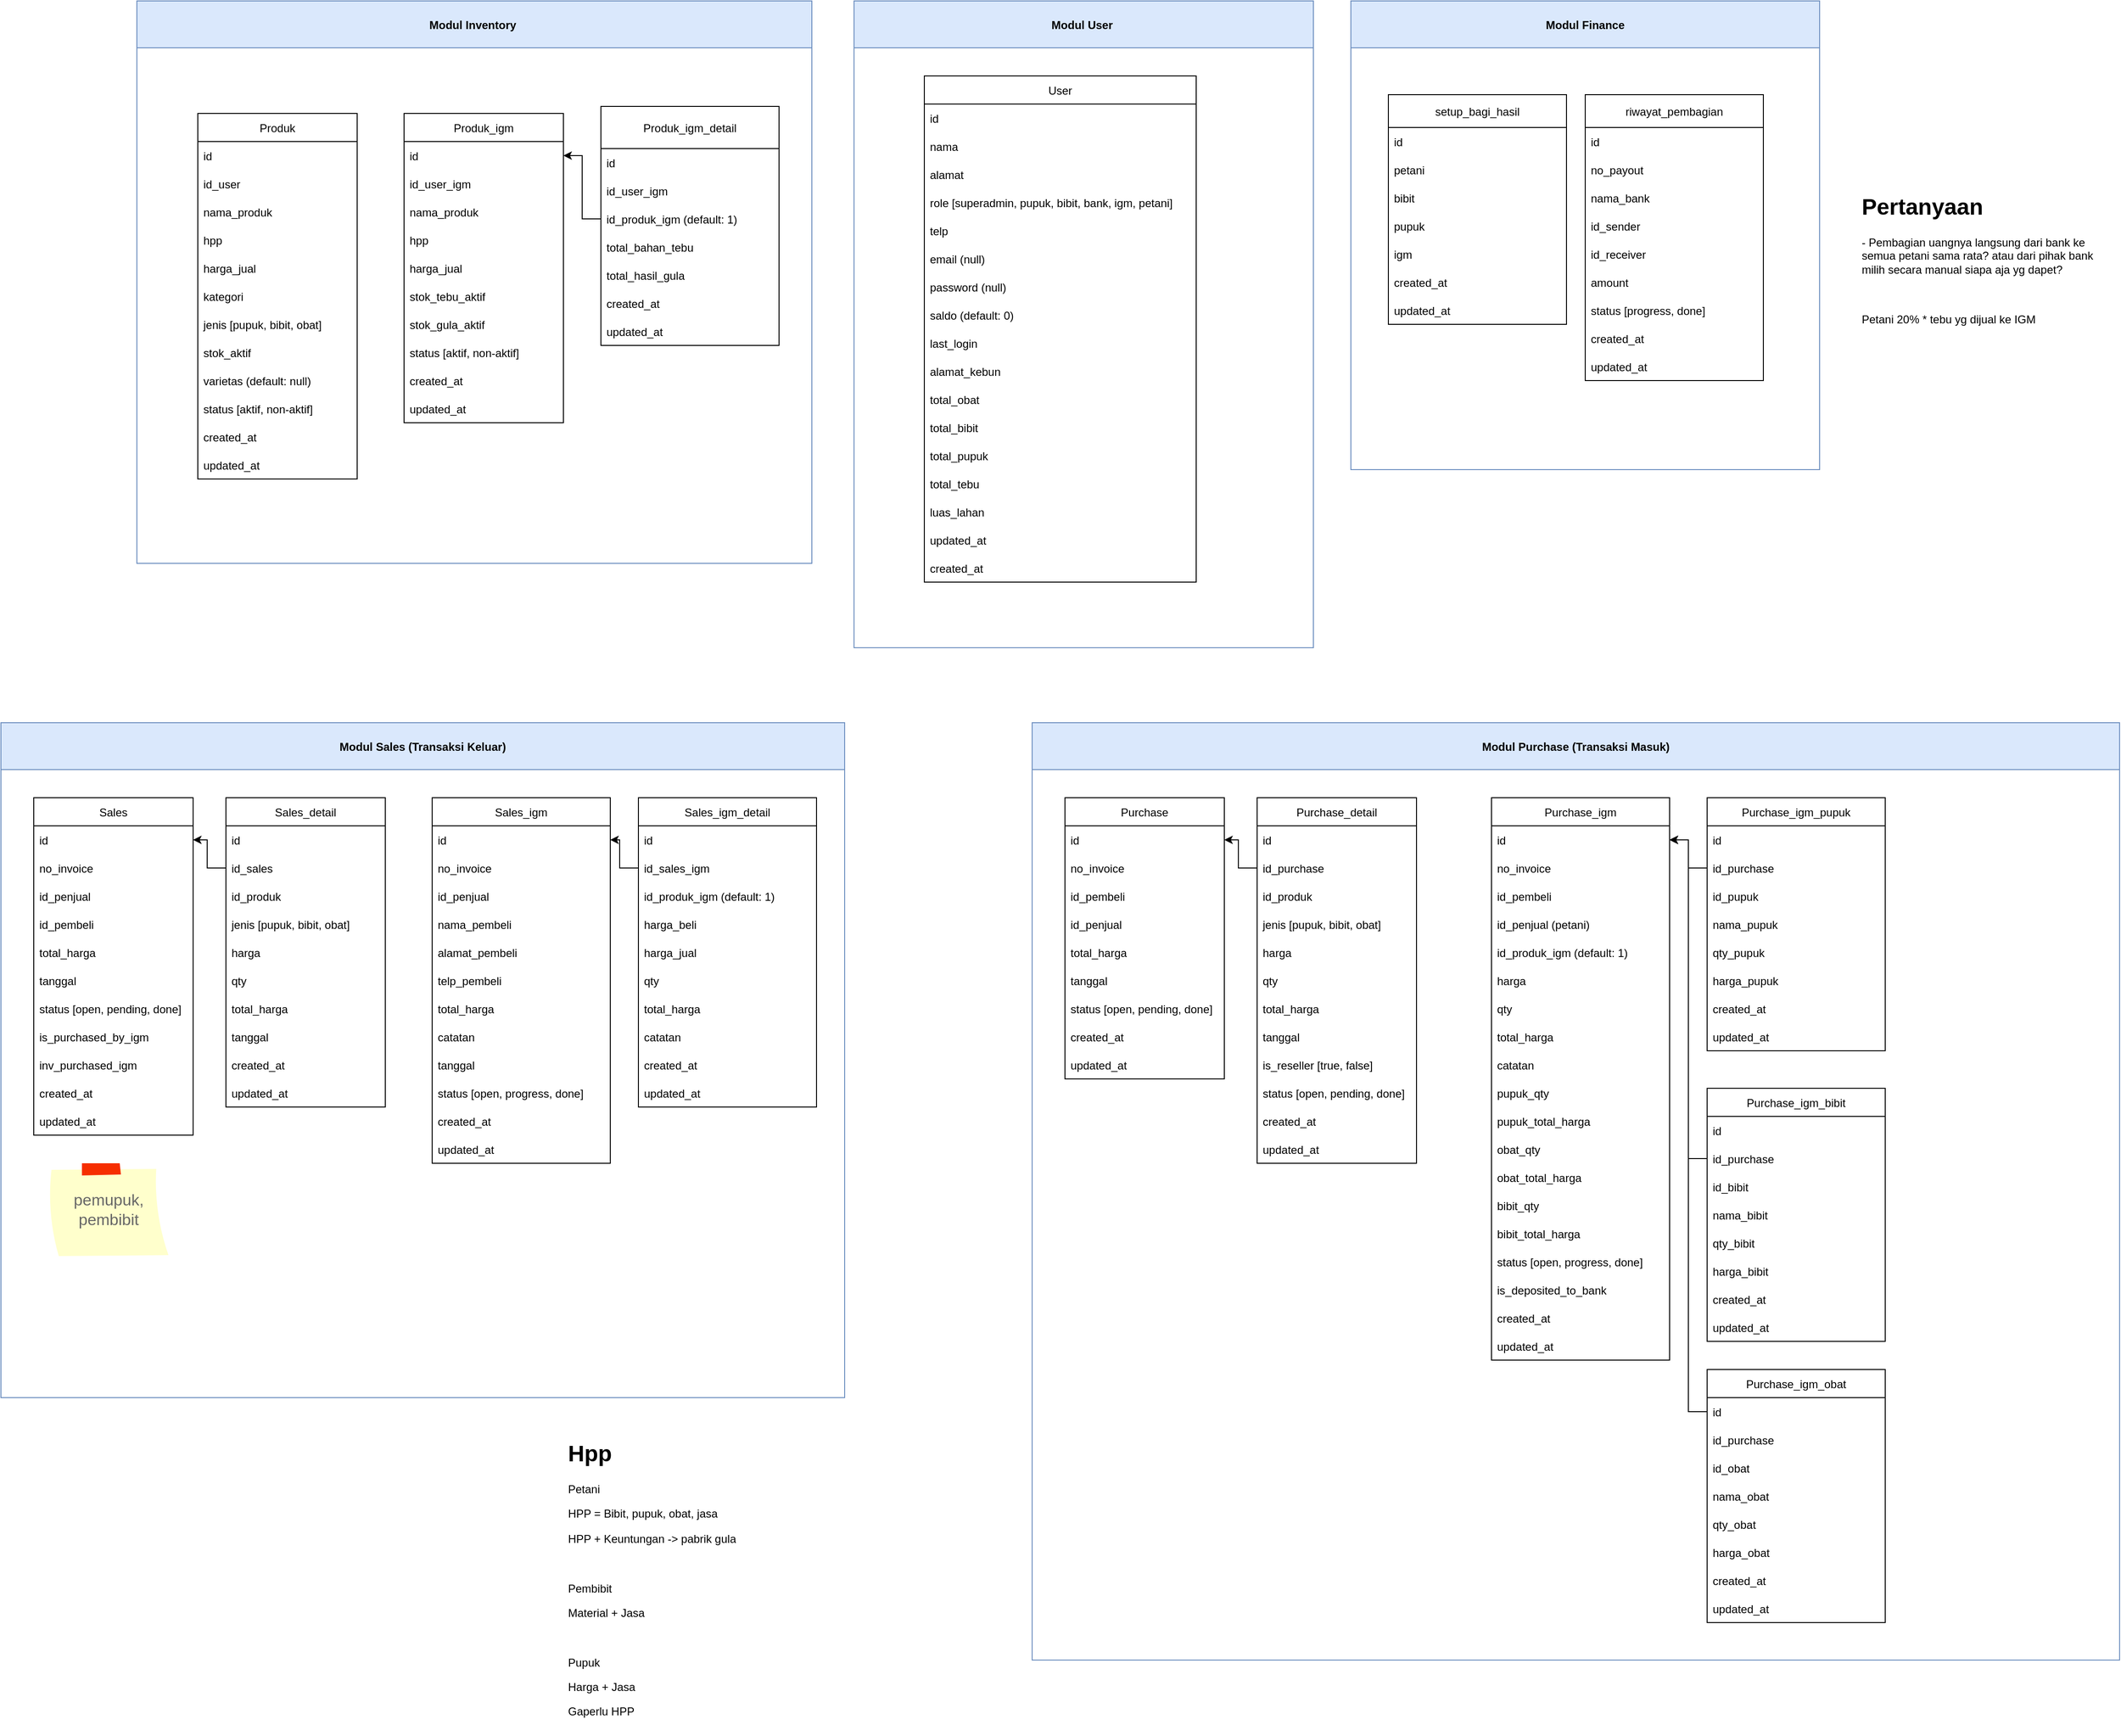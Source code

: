 <mxfile version="19.0.3" type="device"><diagram id="lgUQZKJQp2Vp1-QJeTpL" name="DB Umum"><mxGraphModel dx="1441" dy="420" grid="1" gridSize="10" guides="1" tooltips="1" connect="1" arrows="1" fold="1" page="1" pageScale="1" pageWidth="850" pageHeight="1100" math="0" shadow="0"><root><mxCell id="0"/><mxCell id="1" parent="0"/><mxCell id="BM5JJSvney3sGnwcRsEX-112" value="Modul Inventory " style="swimlane;startSize=50;fillColor=#dae8fc;strokeColor=#6c8ebf;" parent="1" vertex="1"><mxGeometry x="65" y="100" width="720" height="600" as="geometry"/></mxCell><mxCell id="BM5JJSvney3sGnwcRsEX-11" value="Produk" style="swimlane;fontStyle=0;childLayout=stackLayout;horizontal=1;startSize=30;horizontalStack=0;resizeParent=1;resizeParentMax=0;resizeLast=0;collapsible=1;marginBottom=0;" parent="BM5JJSvney3sGnwcRsEX-112" vertex="1"><mxGeometry x="65" y="120" width="170" height="390" as="geometry"/></mxCell><mxCell id="BM5JJSvney3sGnwcRsEX-12" value="id" style="text;strokeColor=none;fillColor=none;align=left;verticalAlign=middle;spacingLeft=4;spacingRight=4;overflow=hidden;points=[[0,0.5],[1,0.5]];portConstraint=eastwest;rotatable=0;" parent="BM5JJSvney3sGnwcRsEX-11" vertex="1"><mxGeometry y="30" width="170" height="30" as="geometry"/></mxCell><mxCell id="BM5JJSvney3sGnwcRsEX-13" value="id_user" style="text;strokeColor=none;fillColor=none;align=left;verticalAlign=middle;spacingLeft=4;spacingRight=4;overflow=hidden;points=[[0,0.5],[1,0.5]];portConstraint=eastwest;rotatable=0;" parent="BM5JJSvney3sGnwcRsEX-11" vertex="1"><mxGeometry y="60" width="170" height="30" as="geometry"/></mxCell><mxCell id="BM5JJSvney3sGnwcRsEX-14" value="nama_produk" style="text;strokeColor=none;fillColor=none;align=left;verticalAlign=middle;spacingLeft=4;spacingRight=4;overflow=hidden;points=[[0,0.5],[1,0.5]];portConstraint=eastwest;rotatable=0;" parent="BM5JJSvney3sGnwcRsEX-11" vertex="1"><mxGeometry y="90" width="170" height="30" as="geometry"/></mxCell><mxCell id="BM5JJSvney3sGnwcRsEX-15" value="hpp" style="text;strokeColor=none;fillColor=none;align=left;verticalAlign=middle;spacingLeft=4;spacingRight=4;overflow=hidden;points=[[0,0.5],[1,0.5]];portConstraint=eastwest;rotatable=0;" parent="BM5JJSvney3sGnwcRsEX-11" vertex="1"><mxGeometry y="120" width="170" height="30" as="geometry"/></mxCell><mxCell id="BM5JJSvney3sGnwcRsEX-16" value="harga_jual" style="text;strokeColor=none;fillColor=none;align=left;verticalAlign=middle;spacingLeft=4;spacingRight=4;overflow=hidden;points=[[0,0.5],[1,0.5]];portConstraint=eastwest;rotatable=0;" parent="BM5JJSvney3sGnwcRsEX-11" vertex="1"><mxGeometry y="150" width="170" height="30" as="geometry"/></mxCell><mxCell id="BM5JJSvney3sGnwcRsEX-26" value="kategori" style="text;strokeColor=none;fillColor=none;align=left;verticalAlign=middle;spacingLeft=4;spacingRight=4;overflow=hidden;points=[[0,0.5],[1,0.5]];portConstraint=eastwest;rotatable=0;" parent="BM5JJSvney3sGnwcRsEX-11" vertex="1"><mxGeometry y="180" width="170" height="30" as="geometry"/></mxCell><mxCell id="BM5JJSvney3sGnwcRsEX-27" value="jenis [pupuk, bibit, obat]" style="text;strokeColor=none;fillColor=none;align=left;verticalAlign=middle;spacingLeft=4;spacingRight=4;overflow=hidden;points=[[0,0.5],[1,0.5]];portConstraint=eastwest;rotatable=0;" parent="BM5JJSvney3sGnwcRsEX-11" vertex="1"><mxGeometry y="210" width="170" height="30" as="geometry"/></mxCell><mxCell id="BM5JJSvney3sGnwcRsEX-28" value="stok_aktif" style="text;strokeColor=none;fillColor=none;align=left;verticalAlign=middle;spacingLeft=4;spacingRight=4;overflow=hidden;points=[[0,0.5],[1,0.5]];portConstraint=eastwest;rotatable=0;" parent="BM5JJSvney3sGnwcRsEX-11" vertex="1"><mxGeometry y="240" width="170" height="30" as="geometry"/></mxCell><mxCell id="BM5JJSvney3sGnwcRsEX-377" value="varietas (default: null)" style="text;strokeColor=none;fillColor=none;align=left;verticalAlign=middle;spacingLeft=4;spacingRight=4;overflow=hidden;points=[[0,0.5],[1,0.5]];portConstraint=eastwest;rotatable=0;" parent="BM5JJSvney3sGnwcRsEX-11" vertex="1"><mxGeometry y="270" width="170" height="30" as="geometry"/></mxCell><mxCell id="BM5JJSvney3sGnwcRsEX-25" value="status [aktif, non-aktif]" style="text;strokeColor=none;fillColor=none;align=left;verticalAlign=middle;spacingLeft=4;spacingRight=4;overflow=hidden;points=[[0,0.5],[1,0.5]];portConstraint=eastwest;rotatable=0;" parent="BM5JJSvney3sGnwcRsEX-11" vertex="1"><mxGeometry y="300" width="170" height="30" as="geometry"/></mxCell><mxCell id="BM5JJSvney3sGnwcRsEX-17" value="created_at" style="text;strokeColor=none;fillColor=none;align=left;verticalAlign=middle;spacingLeft=4;spacingRight=4;overflow=hidden;points=[[0,0.5],[1,0.5]];portConstraint=eastwest;rotatable=0;" parent="BM5JJSvney3sGnwcRsEX-11" vertex="1"><mxGeometry y="330" width="170" height="30" as="geometry"/></mxCell><mxCell id="BM5JJSvney3sGnwcRsEX-40" value="updated_at" style="text;strokeColor=none;fillColor=none;align=left;verticalAlign=middle;spacingLeft=4;spacingRight=4;overflow=hidden;points=[[0,0.5],[1,0.5]];portConstraint=eastwest;rotatable=0;" parent="BM5JJSvney3sGnwcRsEX-11" vertex="1"><mxGeometry y="360" width="170" height="30" as="geometry"/></mxCell><mxCell id="BM5JJSvney3sGnwcRsEX-166" value="Produk_igm" style="swimlane;fontStyle=0;childLayout=stackLayout;horizontal=1;startSize=30;horizontalStack=0;resizeParent=1;resizeParentMax=0;resizeLast=0;collapsible=1;marginBottom=0;" parent="BM5JJSvney3sGnwcRsEX-112" vertex="1"><mxGeometry x="285" y="120" width="170" height="330" as="geometry"/></mxCell><mxCell id="BM5JJSvney3sGnwcRsEX-167" value="id" style="text;strokeColor=none;fillColor=none;align=left;verticalAlign=middle;spacingLeft=4;spacingRight=4;overflow=hidden;points=[[0,0.5],[1,0.5]];portConstraint=eastwest;rotatable=0;" parent="BM5JJSvney3sGnwcRsEX-166" vertex="1"><mxGeometry y="30" width="170" height="30" as="geometry"/></mxCell><mxCell id="BM5JJSvney3sGnwcRsEX-168" value="id_user_igm" style="text;strokeColor=none;fillColor=none;align=left;verticalAlign=middle;spacingLeft=4;spacingRight=4;overflow=hidden;points=[[0,0.5],[1,0.5]];portConstraint=eastwest;rotatable=0;" parent="BM5JJSvney3sGnwcRsEX-166" vertex="1"><mxGeometry y="60" width="170" height="30" as="geometry"/></mxCell><mxCell id="b1DS6QFwgg4CnLatfXLk-11" value="nama_produk" style="text;strokeColor=none;fillColor=none;align=left;verticalAlign=middle;spacingLeft=4;spacingRight=4;overflow=hidden;points=[[0,0.5],[1,0.5]];portConstraint=eastwest;rotatable=0;" parent="BM5JJSvney3sGnwcRsEX-166" vertex="1"><mxGeometry y="90" width="170" height="30" as="geometry"/></mxCell><mxCell id="b1DS6QFwgg4CnLatfXLk-12" value="hpp" style="text;strokeColor=none;fillColor=none;align=left;verticalAlign=middle;spacingLeft=4;spacingRight=4;overflow=hidden;points=[[0,0.5],[1,0.5]];portConstraint=eastwest;rotatable=0;" parent="BM5JJSvney3sGnwcRsEX-166" vertex="1"><mxGeometry y="120" width="170" height="30" as="geometry"/></mxCell><mxCell id="b1DS6QFwgg4CnLatfXLk-13" value="harga_jual" style="text;strokeColor=none;fillColor=none;align=left;verticalAlign=middle;spacingLeft=4;spacingRight=4;overflow=hidden;points=[[0,0.5],[1,0.5]];portConstraint=eastwest;rotatable=0;" parent="BM5JJSvney3sGnwcRsEX-166" vertex="1"><mxGeometry y="150" width="170" height="30" as="geometry"/></mxCell><mxCell id="BM5JJSvney3sGnwcRsEX-289" value="stok_tebu_aktif" style="text;strokeColor=none;fillColor=none;align=left;verticalAlign=middle;spacingLeft=4;spacingRight=4;overflow=hidden;points=[[0,0.5],[1,0.5]];portConstraint=eastwest;rotatable=0;" parent="BM5JJSvney3sGnwcRsEX-166" vertex="1"><mxGeometry y="180" width="170" height="30" as="geometry"/></mxCell><mxCell id="BM5JJSvney3sGnwcRsEX-174" value="stok_gula_aktif" style="text;strokeColor=none;fillColor=none;align=left;verticalAlign=middle;spacingLeft=4;spacingRight=4;overflow=hidden;points=[[0,0.5],[1,0.5]];portConstraint=eastwest;rotatable=0;" parent="BM5JJSvney3sGnwcRsEX-166" vertex="1"><mxGeometry y="210" width="170" height="30" as="geometry"/></mxCell><mxCell id="BM5JJSvney3sGnwcRsEX-175" value="status [aktif, non-aktif]" style="text;strokeColor=none;fillColor=none;align=left;verticalAlign=middle;spacingLeft=4;spacingRight=4;overflow=hidden;points=[[0,0.5],[1,0.5]];portConstraint=eastwest;rotatable=0;" parent="BM5JJSvney3sGnwcRsEX-166" vertex="1"><mxGeometry y="240" width="170" height="30" as="geometry"/></mxCell><mxCell id="BM5JJSvney3sGnwcRsEX-176" value="created_at" style="text;strokeColor=none;fillColor=none;align=left;verticalAlign=middle;spacingLeft=4;spacingRight=4;overflow=hidden;points=[[0,0.5],[1,0.5]];portConstraint=eastwest;rotatable=0;" parent="BM5JJSvney3sGnwcRsEX-166" vertex="1"><mxGeometry y="270" width="170" height="30" as="geometry"/></mxCell><mxCell id="BM5JJSvney3sGnwcRsEX-177" value="updated_at" style="text;strokeColor=none;fillColor=none;align=left;verticalAlign=middle;spacingLeft=4;spacingRight=4;overflow=hidden;points=[[0,0.5],[1,0.5]];portConstraint=eastwest;rotatable=0;" parent="BM5JJSvney3sGnwcRsEX-166" vertex="1"><mxGeometry y="300" width="170" height="30" as="geometry"/></mxCell><mxCell id="BM5JJSvney3sGnwcRsEX-232" value="Produk_igm_detail" style="swimlane;fontStyle=0;childLayout=stackLayout;horizontal=1;startSize=45;horizontalStack=0;resizeParent=1;resizeParentMax=0;resizeLast=0;collapsible=1;marginBottom=0;" parent="BM5JJSvney3sGnwcRsEX-112" vertex="1"><mxGeometry x="495" y="112.5" width="190" height="255" as="geometry"/></mxCell><mxCell id="BM5JJSvney3sGnwcRsEX-233" value="id" style="text;strokeColor=none;fillColor=none;align=left;verticalAlign=middle;spacingLeft=4;spacingRight=4;overflow=hidden;points=[[0,0.5],[1,0.5]];portConstraint=eastwest;rotatable=0;" parent="BM5JJSvney3sGnwcRsEX-232" vertex="1"><mxGeometry y="45" width="190" height="30" as="geometry"/></mxCell><mxCell id="BM5JJSvney3sGnwcRsEX-234" value="id_user_igm" style="text;strokeColor=none;fillColor=none;align=left;verticalAlign=middle;spacingLeft=4;spacingRight=4;overflow=hidden;points=[[0,0.5],[1,0.5]];portConstraint=eastwest;rotatable=0;" parent="BM5JJSvney3sGnwcRsEX-232" vertex="1"><mxGeometry y="75" width="190" height="30" as="geometry"/></mxCell><mxCell id="BM5JJSvney3sGnwcRsEX-235" value="id_produk_igm (default: 1)" style="text;strokeColor=none;fillColor=none;align=left;verticalAlign=middle;spacingLeft=4;spacingRight=4;overflow=hidden;points=[[0,0.5],[1,0.5]];portConstraint=eastwest;rotatable=0;" parent="BM5JJSvney3sGnwcRsEX-232" vertex="1"><mxGeometry y="105" width="190" height="30" as="geometry"/></mxCell><mxCell id="BM5JJSvney3sGnwcRsEX-237" value="total_bahan_tebu" style="text;strokeColor=none;fillColor=none;align=left;verticalAlign=middle;spacingLeft=4;spacingRight=4;overflow=hidden;points=[[0,0.5],[1,0.5]];portConstraint=eastwest;rotatable=0;" parent="BM5JJSvney3sGnwcRsEX-232" vertex="1"><mxGeometry y="135" width="190" height="30" as="geometry"/></mxCell><mxCell id="BM5JJSvney3sGnwcRsEX-238" value="total_hasil_gula" style="text;strokeColor=none;fillColor=none;align=left;verticalAlign=middle;spacingLeft=4;spacingRight=4;overflow=hidden;points=[[0,0.5],[1,0.5]];portConstraint=eastwest;rotatable=0;" parent="BM5JJSvney3sGnwcRsEX-232" vertex="1"><mxGeometry y="165" width="190" height="30" as="geometry"/></mxCell><mxCell id="BM5JJSvney3sGnwcRsEX-241" value="created_at" style="text;strokeColor=none;fillColor=none;align=left;verticalAlign=middle;spacingLeft=4;spacingRight=4;overflow=hidden;points=[[0,0.5],[1,0.5]];portConstraint=eastwest;rotatable=0;" parent="BM5JJSvney3sGnwcRsEX-232" vertex="1"><mxGeometry y="195" width="190" height="30" as="geometry"/></mxCell><mxCell id="BM5JJSvney3sGnwcRsEX-242" value="updated_at" style="text;strokeColor=none;fillColor=none;align=left;verticalAlign=middle;spacingLeft=4;spacingRight=4;overflow=hidden;points=[[0,0.5],[1,0.5]];portConstraint=eastwest;rotatable=0;" parent="BM5JJSvney3sGnwcRsEX-232" vertex="1"><mxGeometry y="225" width="190" height="30" as="geometry"/></mxCell><mxCell id="BM5JJSvney3sGnwcRsEX-291" style="edgeStyle=orthogonalEdgeStyle;rounded=0;orthogonalLoop=1;jettySize=auto;html=1;exitX=0;exitY=0.5;exitDx=0;exitDy=0;entryX=1;entryY=0.5;entryDx=0;entryDy=0;" parent="BM5JJSvney3sGnwcRsEX-112" source="BM5JJSvney3sGnwcRsEX-235" target="BM5JJSvney3sGnwcRsEX-167" edge="1"><mxGeometry relative="1" as="geometry"/></mxCell><mxCell id="BM5JJSvney3sGnwcRsEX-113" value="Modul User " style="swimlane;startSize=50;fillColor=#dae8fc;strokeColor=#6c8ebf;" parent="1" vertex="1"><mxGeometry x="830" y="100" width="490" height="690" as="geometry"/></mxCell><mxCell id="BM5JJSvney3sGnwcRsEX-18" value="User" style="swimlane;fontStyle=0;childLayout=stackLayout;horizontal=1;startSize=30;horizontalStack=0;resizeParent=1;resizeParentMax=0;resizeLast=0;collapsible=1;marginBottom=0;" parent="BM5JJSvney3sGnwcRsEX-113" vertex="1"><mxGeometry x="75" y="80" width="290" height="540" as="geometry"/></mxCell><mxCell id="BM5JJSvney3sGnwcRsEX-19" value="id" style="text;strokeColor=none;fillColor=none;align=left;verticalAlign=middle;spacingLeft=4;spacingRight=4;overflow=hidden;points=[[0,0.5],[1,0.5]];portConstraint=eastwest;rotatable=0;" parent="BM5JJSvney3sGnwcRsEX-18" vertex="1"><mxGeometry y="30" width="290" height="30" as="geometry"/></mxCell><mxCell id="BM5JJSvney3sGnwcRsEX-20" value="nama" style="text;strokeColor=none;fillColor=none;align=left;verticalAlign=middle;spacingLeft=4;spacingRight=4;overflow=hidden;points=[[0,0.5],[1,0.5]];portConstraint=eastwest;rotatable=0;" parent="BM5JJSvney3sGnwcRsEX-18" vertex="1"><mxGeometry y="60" width="290" height="30" as="geometry"/></mxCell><mxCell id="BM5JJSvney3sGnwcRsEX-21" value="alamat" style="text;strokeColor=none;fillColor=none;align=left;verticalAlign=middle;spacingLeft=4;spacingRight=4;overflow=hidden;points=[[0,0.5],[1,0.5]];portConstraint=eastwest;rotatable=0;" parent="BM5JJSvney3sGnwcRsEX-18" vertex="1"><mxGeometry y="90" width="290" height="30" as="geometry"/></mxCell><mxCell id="BM5JJSvney3sGnwcRsEX-22" value="role [superadmin, pupuk, bibit, bank, igm, petani]" style="text;strokeColor=none;fillColor=none;align=left;verticalAlign=middle;spacingLeft=4;spacingRight=4;overflow=hidden;points=[[0,0.5],[1,0.5]];portConstraint=eastwest;rotatable=0;" parent="BM5JJSvney3sGnwcRsEX-18" vertex="1"><mxGeometry y="120" width="290" height="30" as="geometry"/></mxCell><mxCell id="BM5JJSvney3sGnwcRsEX-23" value="telp" style="text;strokeColor=none;fillColor=none;align=left;verticalAlign=middle;spacingLeft=4;spacingRight=4;overflow=hidden;points=[[0,0.5],[1,0.5]];portConstraint=eastwest;rotatable=0;" parent="BM5JJSvney3sGnwcRsEX-18" vertex="1"><mxGeometry y="150" width="290" height="30" as="geometry"/></mxCell><mxCell id="BM5JJSvney3sGnwcRsEX-24" value="email (null)" style="text;strokeColor=none;fillColor=none;align=left;verticalAlign=middle;spacingLeft=4;spacingRight=4;overflow=hidden;points=[[0,0.5],[1,0.5]];portConstraint=eastwest;rotatable=0;" parent="BM5JJSvney3sGnwcRsEX-18" vertex="1"><mxGeometry y="180" width="290" height="30" as="geometry"/></mxCell><mxCell id="BM5JJSvney3sGnwcRsEX-43" value="password (null)" style="text;strokeColor=none;fillColor=none;align=left;verticalAlign=middle;spacingLeft=4;spacingRight=4;overflow=hidden;points=[[0,0.5],[1,0.5]];portConstraint=eastwest;rotatable=0;" parent="BM5JJSvney3sGnwcRsEX-18" vertex="1"><mxGeometry y="210" width="290" height="30" as="geometry"/></mxCell><mxCell id="BM5JJSvney3sGnwcRsEX-375" value="saldo (default: 0)" style="text;strokeColor=none;fillColor=none;align=left;verticalAlign=middle;spacingLeft=4;spacingRight=4;overflow=hidden;points=[[0,0.5],[1,0.5]];portConstraint=eastwest;rotatable=0;" parent="BM5JJSvney3sGnwcRsEX-18" vertex="1"><mxGeometry y="240" width="290" height="30" as="geometry"/></mxCell><mxCell id="BM5JJSvney3sGnwcRsEX-46" value="last_login" style="text;strokeColor=none;fillColor=none;align=left;verticalAlign=middle;spacingLeft=4;spacingRight=4;overflow=hidden;points=[[0,0.5],[1,0.5]];portConstraint=eastwest;rotatable=0;" parent="BM5JJSvney3sGnwcRsEX-18" vertex="1"><mxGeometry y="270" width="290" height="30" as="geometry"/></mxCell><mxCell id="T1JGhqwMqZQsqleg7_aQ-99" value="alamat_kebun" style="text;strokeColor=none;fillColor=none;align=left;verticalAlign=middle;spacingLeft=4;spacingRight=4;overflow=hidden;points=[[0,0.5],[1,0.5]];portConstraint=eastwest;rotatable=0;" parent="BM5JJSvney3sGnwcRsEX-18" vertex="1"><mxGeometry y="300" width="290" height="30" as="geometry"/></mxCell><mxCell id="T1JGhqwMqZQsqleg7_aQ-104" value="total_obat" style="text;strokeColor=none;fillColor=none;align=left;verticalAlign=middle;spacingLeft=4;spacingRight=4;overflow=hidden;points=[[0,0.5],[1,0.5]];portConstraint=eastwest;rotatable=0;" parent="BM5JJSvney3sGnwcRsEX-18" vertex="1"><mxGeometry y="330" width="290" height="30" as="geometry"/></mxCell><mxCell id="T1JGhqwMqZQsqleg7_aQ-103" value="total_bibit" style="text;strokeColor=none;fillColor=none;align=left;verticalAlign=middle;spacingLeft=4;spacingRight=4;overflow=hidden;points=[[0,0.5],[1,0.5]];portConstraint=eastwest;rotatable=0;" parent="BM5JJSvney3sGnwcRsEX-18" vertex="1"><mxGeometry y="360" width="290" height="30" as="geometry"/></mxCell><mxCell id="T1JGhqwMqZQsqleg7_aQ-102" value="total_pupuk" style="text;strokeColor=none;fillColor=none;align=left;verticalAlign=middle;spacingLeft=4;spacingRight=4;overflow=hidden;points=[[0,0.5],[1,0.5]];portConstraint=eastwest;rotatable=0;" parent="BM5JJSvney3sGnwcRsEX-18" vertex="1"><mxGeometry y="390" width="290" height="30" as="geometry"/></mxCell><mxCell id="T1JGhqwMqZQsqleg7_aQ-101" value="total_tebu" style="text;strokeColor=none;fillColor=none;align=left;verticalAlign=middle;spacingLeft=4;spacingRight=4;overflow=hidden;points=[[0,0.5],[1,0.5]];portConstraint=eastwest;rotatable=0;" parent="BM5JJSvney3sGnwcRsEX-18" vertex="1"><mxGeometry y="420" width="290" height="30" as="geometry"/></mxCell><mxCell id="T1JGhqwMqZQsqleg7_aQ-100" value="luas_lahan" style="text;strokeColor=none;fillColor=none;align=left;verticalAlign=middle;spacingLeft=4;spacingRight=4;overflow=hidden;points=[[0,0.5],[1,0.5]];portConstraint=eastwest;rotatable=0;" parent="BM5JJSvney3sGnwcRsEX-18" vertex="1"><mxGeometry y="450" width="290" height="30" as="geometry"/></mxCell><mxCell id="BM5JJSvney3sGnwcRsEX-45" value="updated_at" style="text;strokeColor=none;fillColor=none;align=left;verticalAlign=middle;spacingLeft=4;spacingRight=4;overflow=hidden;points=[[0,0.5],[1,0.5]];portConstraint=eastwest;rotatable=0;" parent="BM5JJSvney3sGnwcRsEX-18" vertex="1"><mxGeometry y="480" width="290" height="30" as="geometry"/></mxCell><mxCell id="BM5JJSvney3sGnwcRsEX-44" value="created_at" style="text;strokeColor=none;fillColor=none;align=left;verticalAlign=middle;spacingLeft=4;spacingRight=4;overflow=hidden;points=[[0,0.5],[1,0.5]];portConstraint=eastwest;rotatable=0;" parent="BM5JJSvney3sGnwcRsEX-18" vertex="1"><mxGeometry y="510" width="290" height="30" as="geometry"/></mxCell><mxCell id="BM5JJSvney3sGnwcRsEX-293" value="Modul Finance" style="swimlane;startSize=50;fillColor=#dae8fc;strokeColor=#6c8ebf;" parent="1" vertex="1"><mxGeometry x="1360" y="100" width="500" height="500" as="geometry"/></mxCell><mxCell id="BM5JJSvney3sGnwcRsEX-356" value="setup_bagi_hasil" style="swimlane;fontStyle=0;childLayout=stackLayout;horizontal=1;startSize=35;horizontalStack=0;resizeParent=1;resizeParentMax=0;resizeLast=0;collapsible=1;marginBottom=0;" parent="BM5JJSvney3sGnwcRsEX-293" vertex="1"><mxGeometry x="40" y="100" width="190" height="245" as="geometry"/></mxCell><mxCell id="BM5JJSvney3sGnwcRsEX-357" value="id" style="text;strokeColor=none;fillColor=none;align=left;verticalAlign=middle;spacingLeft=4;spacingRight=4;overflow=hidden;points=[[0,0.5],[1,0.5]];portConstraint=eastwest;rotatable=0;" parent="BM5JJSvney3sGnwcRsEX-356" vertex="1"><mxGeometry y="35" width="190" height="30" as="geometry"/></mxCell><mxCell id="BM5JJSvney3sGnwcRsEX-358" value="petani" style="text;strokeColor=none;fillColor=none;align=left;verticalAlign=middle;spacingLeft=4;spacingRight=4;overflow=hidden;points=[[0,0.5],[1,0.5]];portConstraint=eastwest;rotatable=0;" parent="BM5JJSvney3sGnwcRsEX-356" vertex="1"><mxGeometry y="65" width="190" height="30" as="geometry"/></mxCell><mxCell id="BM5JJSvney3sGnwcRsEX-359" value="bibit" style="text;strokeColor=none;fillColor=none;align=left;verticalAlign=middle;spacingLeft=4;spacingRight=4;overflow=hidden;points=[[0,0.5],[1,0.5]];portConstraint=eastwest;rotatable=0;" parent="BM5JJSvney3sGnwcRsEX-356" vertex="1"><mxGeometry y="95" width="190" height="30" as="geometry"/></mxCell><mxCell id="BM5JJSvney3sGnwcRsEX-360" value="pupuk" style="text;strokeColor=none;fillColor=none;align=left;verticalAlign=middle;spacingLeft=4;spacingRight=4;overflow=hidden;points=[[0,0.5],[1,0.5]];portConstraint=eastwest;rotatable=0;" parent="BM5JJSvney3sGnwcRsEX-356" vertex="1"><mxGeometry y="125" width="190" height="30" as="geometry"/></mxCell><mxCell id="BM5JJSvney3sGnwcRsEX-361" value="igm" style="text;strokeColor=none;fillColor=none;align=left;verticalAlign=middle;spacingLeft=4;spacingRight=4;overflow=hidden;points=[[0,0.5],[1,0.5]];portConstraint=eastwest;rotatable=0;" parent="BM5JJSvney3sGnwcRsEX-356" vertex="1"><mxGeometry y="155" width="190" height="30" as="geometry"/></mxCell><mxCell id="BM5JJSvney3sGnwcRsEX-365" value="created_at" style="text;strokeColor=none;fillColor=none;align=left;verticalAlign=middle;spacingLeft=4;spacingRight=4;overflow=hidden;points=[[0,0.5],[1,0.5]];portConstraint=eastwest;rotatable=0;" parent="BM5JJSvney3sGnwcRsEX-356" vertex="1"><mxGeometry y="185" width="190" height="30" as="geometry"/></mxCell><mxCell id="BM5JJSvney3sGnwcRsEX-366" value="updated_at" style="text;strokeColor=none;fillColor=none;align=left;verticalAlign=middle;spacingLeft=4;spacingRight=4;overflow=hidden;points=[[0,0.5],[1,0.5]];portConstraint=eastwest;rotatable=0;" parent="BM5JJSvney3sGnwcRsEX-356" vertex="1"><mxGeometry y="215" width="190" height="30" as="geometry"/></mxCell><mxCell id="BM5JJSvney3sGnwcRsEX-367" value="riwayat_pembagian" style="swimlane;fontStyle=0;childLayout=stackLayout;horizontal=1;startSize=35;horizontalStack=0;resizeParent=1;resizeParentMax=0;resizeLast=0;collapsible=1;marginBottom=0;" parent="BM5JJSvney3sGnwcRsEX-293" vertex="1"><mxGeometry x="250" y="100" width="190" height="305" as="geometry"/></mxCell><mxCell id="BM5JJSvney3sGnwcRsEX-368" value="id" style="text;strokeColor=none;fillColor=none;align=left;verticalAlign=middle;spacingLeft=4;spacingRight=4;overflow=hidden;points=[[0,0.5],[1,0.5]];portConstraint=eastwest;rotatable=0;" parent="BM5JJSvney3sGnwcRsEX-367" vertex="1"><mxGeometry y="35" width="190" height="30" as="geometry"/></mxCell><mxCell id="BM5JJSvney3sGnwcRsEX-372" value="no_payout" style="text;strokeColor=none;fillColor=none;align=left;verticalAlign=middle;spacingLeft=4;spacingRight=4;overflow=hidden;points=[[0,0.5],[1,0.5]];portConstraint=eastwest;rotatable=0;" parent="BM5JJSvney3sGnwcRsEX-367" vertex="1"><mxGeometry y="65" width="190" height="30" as="geometry"/></mxCell><mxCell id="mRZogB3ue2ep2BzmewC4-43" value="nama_bank" style="text;strokeColor=none;fillColor=none;align=left;verticalAlign=middle;spacingLeft=4;spacingRight=4;overflow=hidden;points=[[0,0.5],[1,0.5]];portConstraint=eastwest;rotatable=0;" parent="BM5JJSvney3sGnwcRsEX-367" vertex="1"><mxGeometry y="95" width="190" height="30" as="geometry"/></mxCell><mxCell id="mRZogB3ue2ep2BzmewC4-44" value="id_sender" style="text;strokeColor=none;fillColor=none;align=left;verticalAlign=middle;spacingLeft=4;spacingRight=4;overflow=hidden;points=[[0,0.5],[1,0.5]];portConstraint=eastwest;rotatable=0;" parent="BM5JJSvney3sGnwcRsEX-367" vertex="1"><mxGeometry y="125" width="190" height="30" as="geometry"/></mxCell><mxCell id="BM5JJSvney3sGnwcRsEX-369" value="id_receiver" style="text;strokeColor=none;fillColor=none;align=left;verticalAlign=middle;spacingLeft=4;spacingRight=4;overflow=hidden;points=[[0,0.5],[1,0.5]];portConstraint=eastwest;rotatable=0;" parent="BM5JJSvney3sGnwcRsEX-367" vertex="1"><mxGeometry y="155" width="190" height="30" as="geometry"/></mxCell><mxCell id="BM5JJSvney3sGnwcRsEX-371" value="amount" style="text;strokeColor=none;fillColor=none;align=left;verticalAlign=middle;spacingLeft=4;spacingRight=4;overflow=hidden;points=[[0,0.5],[1,0.5]];portConstraint=eastwest;rotatable=0;" parent="BM5JJSvney3sGnwcRsEX-367" vertex="1"><mxGeometry y="185" width="190" height="30" as="geometry"/></mxCell><mxCell id="BM5JJSvney3sGnwcRsEX-378" value="status [progress, done]" style="text;strokeColor=none;fillColor=none;align=left;verticalAlign=middle;spacingLeft=4;spacingRight=4;overflow=hidden;points=[[0,0.5],[1,0.5]];portConstraint=eastwest;rotatable=0;" parent="BM5JJSvney3sGnwcRsEX-367" vertex="1"><mxGeometry y="215" width="190" height="30" as="geometry"/></mxCell><mxCell id="BM5JJSvney3sGnwcRsEX-373" value="created_at" style="text;strokeColor=none;fillColor=none;align=left;verticalAlign=middle;spacingLeft=4;spacingRight=4;overflow=hidden;points=[[0,0.5],[1,0.5]];portConstraint=eastwest;rotatable=0;" parent="BM5JJSvney3sGnwcRsEX-367" vertex="1"><mxGeometry y="245" width="190" height="30" as="geometry"/></mxCell><mxCell id="BM5JJSvney3sGnwcRsEX-374" value="updated_at" style="text;strokeColor=none;fillColor=none;align=left;verticalAlign=middle;spacingLeft=4;spacingRight=4;overflow=hidden;points=[[0,0.5],[1,0.5]];portConstraint=eastwest;rotatable=0;" parent="BM5JJSvney3sGnwcRsEX-367" vertex="1"><mxGeometry y="275" width="190" height="30" as="geometry"/></mxCell><mxCell id="T1JGhqwMqZQsqleg7_aQ-5" value="Modul Sales (Transaksi Keluar)" style="swimlane;startSize=50;fillColor=#dae8fc;strokeColor=#6c8ebf;" parent="1" vertex="1"><mxGeometry x="-80" y="870" width="900" height="720" as="geometry"/></mxCell><mxCell id="T1JGhqwMqZQsqleg7_aQ-42" value="Sales" style="swimlane;fontStyle=0;childLayout=stackLayout;horizontal=1;startSize=30;horizontalStack=0;resizeParent=1;resizeParentMax=0;resizeLast=0;collapsible=1;marginBottom=0;" parent="T1JGhqwMqZQsqleg7_aQ-5" vertex="1"><mxGeometry x="35" y="80" width="170" height="360" as="geometry"/></mxCell><mxCell id="T1JGhqwMqZQsqleg7_aQ-43" value="id" style="text;strokeColor=none;fillColor=none;align=left;verticalAlign=middle;spacingLeft=4;spacingRight=4;overflow=hidden;points=[[0,0.5],[1,0.5]];portConstraint=eastwest;rotatable=0;" parent="T1JGhqwMqZQsqleg7_aQ-42" vertex="1"><mxGeometry y="30" width="170" height="30" as="geometry"/></mxCell><mxCell id="mRZogB3ue2ep2BzmewC4-9" value="no_invoice" style="text;strokeColor=none;fillColor=none;align=left;verticalAlign=middle;spacingLeft=4;spacingRight=4;overflow=hidden;points=[[0,0.5],[1,0.5]];portConstraint=eastwest;rotatable=0;" parent="T1JGhqwMqZQsqleg7_aQ-42" vertex="1"><mxGeometry y="60" width="170" height="30" as="geometry"/></mxCell><mxCell id="T1JGhqwMqZQsqleg7_aQ-44" value="id_penjual" style="text;strokeColor=none;fillColor=none;align=left;verticalAlign=middle;spacingLeft=4;spacingRight=4;overflow=hidden;points=[[0,0.5],[1,0.5]];portConstraint=eastwest;rotatable=0;" parent="T1JGhqwMqZQsqleg7_aQ-42" vertex="1"><mxGeometry y="90" width="170" height="30" as="geometry"/></mxCell><mxCell id="T1JGhqwMqZQsqleg7_aQ-45" value="id_pembeli" style="text;strokeColor=none;fillColor=none;align=left;verticalAlign=middle;spacingLeft=4;spacingRight=4;overflow=hidden;points=[[0,0.5],[1,0.5]];portConstraint=eastwest;rotatable=0;" parent="T1JGhqwMqZQsqleg7_aQ-42" vertex="1"><mxGeometry y="120" width="170" height="30" as="geometry"/></mxCell><mxCell id="mRZogB3ue2ep2BzmewC4-2" value="total_harga" style="text;strokeColor=none;fillColor=none;align=left;verticalAlign=middle;spacingLeft=4;spacingRight=4;overflow=hidden;points=[[0,0.5],[1,0.5]];portConstraint=eastwest;rotatable=0;" parent="T1JGhqwMqZQsqleg7_aQ-42" vertex="1"><mxGeometry y="150" width="170" height="30" as="geometry"/></mxCell><mxCell id="T1JGhqwMqZQsqleg7_aQ-49" value="tanggal" style="text;strokeColor=none;fillColor=none;align=left;verticalAlign=middle;spacingLeft=4;spacingRight=4;overflow=hidden;points=[[0,0.5],[1,0.5]];portConstraint=eastwest;rotatable=0;" parent="T1JGhqwMqZQsqleg7_aQ-42" vertex="1"><mxGeometry y="180" width="170" height="30" as="geometry"/></mxCell><mxCell id="T1JGhqwMqZQsqleg7_aQ-52" value="status [open, pending, done]" style="text;strokeColor=none;fillColor=none;align=left;verticalAlign=middle;spacingLeft=4;spacingRight=4;overflow=hidden;points=[[0,0.5],[1,0.5]];portConstraint=eastwest;rotatable=0;" parent="T1JGhqwMqZQsqleg7_aQ-42" vertex="1"><mxGeometry y="210" width="170" height="30" as="geometry"/></mxCell><mxCell id="RieS8yXBU1vUaE1jNOi9-2" value="is_purchased_by_igm" style="text;strokeColor=none;fillColor=none;align=left;verticalAlign=middle;spacingLeft=4;spacingRight=4;overflow=hidden;points=[[0,0.5],[1,0.5]];portConstraint=eastwest;rotatable=0;" parent="T1JGhqwMqZQsqleg7_aQ-42" vertex="1"><mxGeometry y="240" width="170" height="30" as="geometry"/></mxCell><mxCell id="mRZogB3ue2ep2BzmewC4-3" value="inv_purchased_igm" style="text;strokeColor=none;fillColor=none;align=left;verticalAlign=middle;spacingLeft=4;spacingRight=4;overflow=hidden;points=[[0,0.5],[1,0.5]];portConstraint=eastwest;rotatable=0;" parent="T1JGhqwMqZQsqleg7_aQ-42" vertex="1"><mxGeometry y="270" width="170" height="30" as="geometry"/></mxCell><mxCell id="T1JGhqwMqZQsqleg7_aQ-53" value="created_at" style="text;strokeColor=none;fillColor=none;align=left;verticalAlign=middle;spacingLeft=4;spacingRight=4;overflow=hidden;points=[[0,0.5],[1,0.5]];portConstraint=eastwest;rotatable=0;" parent="T1JGhqwMqZQsqleg7_aQ-42" vertex="1"><mxGeometry y="300" width="170" height="30" as="geometry"/></mxCell><mxCell id="T1JGhqwMqZQsqleg7_aQ-54" value="updated_at" style="text;strokeColor=none;fillColor=none;align=left;verticalAlign=middle;spacingLeft=4;spacingRight=4;overflow=hidden;points=[[0,0.5],[1,0.5]];portConstraint=eastwest;rotatable=0;" parent="T1JGhqwMqZQsqleg7_aQ-42" vertex="1"><mxGeometry y="330" width="170" height="30" as="geometry"/></mxCell><mxCell id="T1JGhqwMqZQsqleg7_aQ-55" value="Sales_igm" style="swimlane;fontStyle=0;childLayout=stackLayout;horizontal=1;startSize=30;horizontalStack=0;resizeParent=1;resizeParentMax=0;resizeLast=0;collapsible=1;marginBottom=0;" parent="T1JGhqwMqZQsqleg7_aQ-5" vertex="1"><mxGeometry x="460" y="80" width="190" height="390" as="geometry"/></mxCell><mxCell id="T1JGhqwMqZQsqleg7_aQ-56" value="id" style="text;strokeColor=none;fillColor=none;align=left;verticalAlign=middle;spacingLeft=4;spacingRight=4;overflow=hidden;points=[[0,0.5],[1,0.5]];portConstraint=eastwest;rotatable=0;" parent="T1JGhqwMqZQsqleg7_aQ-55" vertex="1"><mxGeometry y="30" width="190" height="30" as="geometry"/></mxCell><mxCell id="mRZogB3ue2ep2BzmewC4-8" value="no_invoice" style="text;strokeColor=none;fillColor=none;align=left;verticalAlign=middle;spacingLeft=4;spacingRight=4;overflow=hidden;points=[[0,0.5],[1,0.5]];portConstraint=eastwest;rotatable=0;" parent="T1JGhqwMqZQsqleg7_aQ-55" vertex="1"><mxGeometry y="60" width="190" height="30" as="geometry"/></mxCell><mxCell id="T1JGhqwMqZQsqleg7_aQ-57" value="id_penjual" style="text;strokeColor=none;fillColor=none;align=left;verticalAlign=middle;spacingLeft=4;spacingRight=4;overflow=hidden;points=[[0,0.5],[1,0.5]];portConstraint=eastwest;rotatable=0;" parent="T1JGhqwMqZQsqleg7_aQ-55" vertex="1"><mxGeometry y="90" width="190" height="30" as="geometry"/></mxCell><mxCell id="T1JGhqwMqZQsqleg7_aQ-60" value="nama_pembeli" style="text;strokeColor=none;fillColor=none;align=left;verticalAlign=middle;spacingLeft=4;spacingRight=4;overflow=hidden;points=[[0,0.5],[1,0.5]];portConstraint=eastwest;rotatable=0;" parent="T1JGhqwMqZQsqleg7_aQ-55" vertex="1"><mxGeometry y="120" width="190" height="30" as="geometry"/></mxCell><mxCell id="T1JGhqwMqZQsqleg7_aQ-61" value="alamat_pembeli" style="text;strokeColor=none;fillColor=none;align=left;verticalAlign=middle;spacingLeft=4;spacingRight=4;overflow=hidden;points=[[0,0.5],[1,0.5]];portConstraint=eastwest;rotatable=0;" parent="T1JGhqwMqZQsqleg7_aQ-55" vertex="1"><mxGeometry y="150" width="190" height="30" as="geometry"/></mxCell><mxCell id="T1JGhqwMqZQsqleg7_aQ-62" value="telp_pembeli" style="text;strokeColor=none;fillColor=none;align=left;verticalAlign=middle;spacingLeft=4;spacingRight=4;overflow=hidden;points=[[0,0.5],[1,0.5]];portConstraint=eastwest;rotatable=0;" parent="T1JGhqwMqZQsqleg7_aQ-55" vertex="1"><mxGeometry y="180" width="190" height="30" as="geometry"/></mxCell><mxCell id="T1JGhqwMqZQsqleg7_aQ-66" value="total_harga" style="text;strokeColor=none;fillColor=none;align=left;verticalAlign=middle;spacingLeft=4;spacingRight=4;overflow=hidden;points=[[0,0.5],[1,0.5]];portConstraint=eastwest;rotatable=0;" parent="T1JGhqwMqZQsqleg7_aQ-55" vertex="1"><mxGeometry y="210" width="190" height="30" as="geometry"/></mxCell><mxCell id="T1JGhqwMqZQsqleg7_aQ-67" value="catatan" style="text;strokeColor=none;fillColor=none;align=left;verticalAlign=middle;spacingLeft=4;spacingRight=4;overflow=hidden;points=[[0,0.5],[1,0.5]];portConstraint=eastwest;rotatable=0;" parent="T1JGhqwMqZQsqleg7_aQ-55" vertex="1"><mxGeometry y="240" width="190" height="30" as="geometry"/></mxCell><mxCell id="T1JGhqwMqZQsqleg7_aQ-119" value="tanggal" style="text;strokeColor=none;fillColor=none;align=left;verticalAlign=middle;spacingLeft=4;spacingRight=4;overflow=hidden;points=[[0,0.5],[1,0.5]];portConstraint=eastwest;rotatable=0;" parent="T1JGhqwMqZQsqleg7_aQ-55" vertex="1"><mxGeometry y="270" width="190" height="30" as="geometry"/></mxCell><mxCell id="T1JGhqwMqZQsqleg7_aQ-68" value="status [open, progress, done]" style="text;strokeColor=none;fillColor=none;align=left;verticalAlign=middle;spacingLeft=4;spacingRight=4;overflow=hidden;points=[[0,0.5],[1,0.5]];portConstraint=eastwest;rotatable=0;" parent="T1JGhqwMqZQsqleg7_aQ-55" vertex="1"><mxGeometry y="300" width="190" height="30" as="geometry"/></mxCell><mxCell id="T1JGhqwMqZQsqleg7_aQ-69" value="created_at" style="text;strokeColor=none;fillColor=none;align=left;verticalAlign=middle;spacingLeft=4;spacingRight=4;overflow=hidden;points=[[0,0.5],[1,0.5]];portConstraint=eastwest;rotatable=0;" parent="T1JGhqwMqZQsqleg7_aQ-55" vertex="1"><mxGeometry y="330" width="190" height="30" as="geometry"/></mxCell><mxCell id="T1JGhqwMqZQsqleg7_aQ-70" value="updated_at" style="text;strokeColor=none;fillColor=none;align=left;verticalAlign=middle;spacingLeft=4;spacingRight=4;overflow=hidden;points=[[0,0.5],[1,0.5]];portConstraint=eastwest;rotatable=0;" parent="T1JGhqwMqZQsqleg7_aQ-55" vertex="1"><mxGeometry y="360" width="190" height="30" as="geometry"/></mxCell><mxCell id="RieS8yXBU1vUaE1jNOi9-1" value="pemupuk, pembibit" style="strokeWidth=1;shadow=0;dashed=0;align=center;html=1;shape=mxgraph.mockup.text.stickyNote2;fontColor=#666666;mainText=;fontSize=17;whiteSpace=wrap;fillColor=#ffffcc;strokeColor=#F62E00;" parent="T1JGhqwMqZQsqleg7_aQ-5" vertex="1"><mxGeometry x="50" y="470" width="130" height="100" as="geometry"/></mxCell><mxCell id="BEc1HfOEJOIc1dBQhGqk-1" value="Sales_detail" style="swimlane;fontStyle=0;childLayout=stackLayout;horizontal=1;startSize=30;horizontalStack=0;resizeParent=1;resizeParentMax=0;resizeLast=0;collapsible=1;marginBottom=0;" parent="T1JGhqwMqZQsqleg7_aQ-5" vertex="1"><mxGeometry x="240" y="80" width="170" height="330" as="geometry"/></mxCell><mxCell id="BEc1HfOEJOIc1dBQhGqk-2" value="id" style="text;strokeColor=none;fillColor=none;align=left;verticalAlign=middle;spacingLeft=4;spacingRight=4;overflow=hidden;points=[[0,0.5],[1,0.5]];portConstraint=eastwest;rotatable=0;" parent="BEc1HfOEJOIc1dBQhGqk-1" vertex="1"><mxGeometry y="30" width="170" height="30" as="geometry"/></mxCell><mxCell id="BEc1HfOEJOIc1dBQhGqk-3" value="id_sales" style="text;strokeColor=none;fillColor=none;align=left;verticalAlign=middle;spacingLeft=4;spacingRight=4;overflow=hidden;points=[[0,0.5],[1,0.5]];portConstraint=eastwest;rotatable=0;" parent="BEc1HfOEJOIc1dBQhGqk-1" vertex="1"><mxGeometry y="60" width="170" height="30" as="geometry"/></mxCell><mxCell id="BEc1HfOEJOIc1dBQhGqk-6" value="id_produk" style="text;strokeColor=none;fillColor=none;align=left;verticalAlign=middle;spacingLeft=4;spacingRight=4;overflow=hidden;points=[[0,0.5],[1,0.5]];portConstraint=eastwest;rotatable=0;" parent="BEc1HfOEJOIc1dBQhGqk-1" vertex="1"><mxGeometry y="90" width="170" height="30" as="geometry"/></mxCell><mxCell id="BEc1HfOEJOIc1dBQhGqk-7" value="jenis [pupuk, bibit, obat]" style="text;strokeColor=none;fillColor=none;align=left;verticalAlign=middle;spacingLeft=4;spacingRight=4;overflow=hidden;points=[[0,0.5],[1,0.5]];portConstraint=eastwest;rotatable=0;" parent="BEc1HfOEJOIc1dBQhGqk-1" vertex="1"><mxGeometry y="120" width="170" height="30" as="geometry"/></mxCell><mxCell id="BEc1HfOEJOIc1dBQhGqk-8" value="harga" style="text;strokeColor=none;fillColor=none;align=left;verticalAlign=middle;spacingLeft=4;spacingRight=4;overflow=hidden;points=[[0,0.5],[1,0.5]];portConstraint=eastwest;rotatable=0;" parent="BEc1HfOEJOIc1dBQhGqk-1" vertex="1"><mxGeometry y="150" width="170" height="30" as="geometry"/></mxCell><mxCell id="BEc1HfOEJOIc1dBQhGqk-9" value="qty" style="text;strokeColor=none;fillColor=none;align=left;verticalAlign=middle;spacingLeft=4;spacingRight=4;overflow=hidden;points=[[0,0.5],[1,0.5]];portConstraint=eastwest;rotatable=0;" parent="BEc1HfOEJOIc1dBQhGqk-1" vertex="1"><mxGeometry y="180" width="170" height="30" as="geometry"/></mxCell><mxCell id="BEc1HfOEJOIc1dBQhGqk-10" value="total_harga" style="text;strokeColor=none;fillColor=none;align=left;verticalAlign=middle;spacingLeft=4;spacingRight=4;overflow=hidden;points=[[0,0.5],[1,0.5]];portConstraint=eastwest;rotatable=0;" parent="BEc1HfOEJOIc1dBQhGqk-1" vertex="1"><mxGeometry y="210" width="170" height="30" as="geometry"/></mxCell><mxCell id="BEc1HfOEJOIc1dBQhGqk-11" value="tanggal" style="text;strokeColor=none;fillColor=none;align=left;verticalAlign=middle;spacingLeft=4;spacingRight=4;overflow=hidden;points=[[0,0.5],[1,0.5]];portConstraint=eastwest;rotatable=0;" parent="BEc1HfOEJOIc1dBQhGqk-1" vertex="1"><mxGeometry y="240" width="170" height="30" as="geometry"/></mxCell><mxCell id="BEc1HfOEJOIc1dBQhGqk-15" value="created_at" style="text;strokeColor=none;fillColor=none;align=left;verticalAlign=middle;spacingLeft=4;spacingRight=4;overflow=hidden;points=[[0,0.5],[1,0.5]];portConstraint=eastwest;rotatable=0;" parent="BEc1HfOEJOIc1dBQhGqk-1" vertex="1"><mxGeometry y="270" width="170" height="30" as="geometry"/></mxCell><mxCell id="BEc1HfOEJOIc1dBQhGqk-16" value="updated_at" style="text;strokeColor=none;fillColor=none;align=left;verticalAlign=middle;spacingLeft=4;spacingRight=4;overflow=hidden;points=[[0,0.5],[1,0.5]];portConstraint=eastwest;rotatable=0;" parent="BEc1HfOEJOIc1dBQhGqk-1" vertex="1"><mxGeometry y="300" width="170" height="30" as="geometry"/></mxCell><mxCell id="BEc1HfOEJOIc1dBQhGqk-17" style="edgeStyle=orthogonalEdgeStyle;rounded=0;orthogonalLoop=1;jettySize=auto;html=1;exitX=0;exitY=0.5;exitDx=0;exitDy=0;entryX=1;entryY=0.5;entryDx=0;entryDy=0;" parent="T1JGhqwMqZQsqleg7_aQ-5" source="BEc1HfOEJOIc1dBQhGqk-3" target="T1JGhqwMqZQsqleg7_aQ-43" edge="1"><mxGeometry relative="1" as="geometry"/></mxCell><mxCell id="BEc1HfOEJOIc1dBQhGqk-18" value="Sales_igm_detail" style="swimlane;fontStyle=0;childLayout=stackLayout;horizontal=1;startSize=30;horizontalStack=0;resizeParent=1;resizeParentMax=0;resizeLast=0;collapsible=1;marginBottom=0;" parent="T1JGhqwMqZQsqleg7_aQ-5" vertex="1"><mxGeometry x="680" y="80" width="190" height="330" as="geometry"/></mxCell><mxCell id="BEc1HfOEJOIc1dBQhGqk-19" value="id" style="text;strokeColor=none;fillColor=none;align=left;verticalAlign=middle;spacingLeft=4;spacingRight=4;overflow=hidden;points=[[0,0.5],[1,0.5]];portConstraint=eastwest;rotatable=0;" parent="BEc1HfOEJOIc1dBQhGqk-18" vertex="1"><mxGeometry y="30" width="190" height="30" as="geometry"/></mxCell><mxCell id="BEc1HfOEJOIc1dBQhGqk-20" value="id_sales_igm" style="text;strokeColor=none;fillColor=none;align=left;verticalAlign=middle;spacingLeft=4;spacingRight=4;overflow=hidden;points=[[0,0.5],[1,0.5]];portConstraint=eastwest;rotatable=0;" parent="BEc1HfOEJOIc1dBQhGqk-18" vertex="1"><mxGeometry y="60" width="190" height="30" as="geometry"/></mxCell><mxCell id="BEc1HfOEJOIc1dBQhGqk-22" value="id_produk_igm (default: 1)" style="text;strokeColor=none;fillColor=none;align=left;verticalAlign=middle;spacingLeft=4;spacingRight=4;overflow=hidden;points=[[0,0.5],[1,0.5]];portConstraint=eastwest;rotatable=0;" parent="BEc1HfOEJOIc1dBQhGqk-18" vertex="1"><mxGeometry y="90" width="190" height="30" as="geometry"/></mxCell><mxCell id="BEc1HfOEJOIc1dBQhGqk-26" value="harga_beli" style="text;strokeColor=none;fillColor=none;align=left;verticalAlign=middle;spacingLeft=4;spacingRight=4;overflow=hidden;points=[[0,0.5],[1,0.5]];portConstraint=eastwest;rotatable=0;" parent="BEc1HfOEJOIc1dBQhGqk-18" vertex="1"><mxGeometry y="120" width="190" height="30" as="geometry"/></mxCell><mxCell id="BEc1HfOEJOIc1dBQhGqk-27" value="harga_jual" style="text;strokeColor=none;fillColor=none;align=left;verticalAlign=middle;spacingLeft=4;spacingRight=4;overflow=hidden;points=[[0,0.5],[1,0.5]];portConstraint=eastwest;rotatable=0;" parent="BEc1HfOEJOIc1dBQhGqk-18" vertex="1"><mxGeometry y="150" width="190" height="30" as="geometry"/></mxCell><mxCell id="BEc1HfOEJOIc1dBQhGqk-28" value="qty" style="text;strokeColor=none;fillColor=none;align=left;verticalAlign=middle;spacingLeft=4;spacingRight=4;overflow=hidden;points=[[0,0.5],[1,0.5]];portConstraint=eastwest;rotatable=0;" parent="BEc1HfOEJOIc1dBQhGqk-18" vertex="1"><mxGeometry y="180" width="190" height="30" as="geometry"/></mxCell><mxCell id="BEc1HfOEJOIc1dBQhGqk-29" value="total_harga" style="text;strokeColor=none;fillColor=none;align=left;verticalAlign=middle;spacingLeft=4;spacingRight=4;overflow=hidden;points=[[0,0.5],[1,0.5]];portConstraint=eastwest;rotatable=0;" parent="BEc1HfOEJOIc1dBQhGqk-18" vertex="1"><mxGeometry y="210" width="190" height="30" as="geometry"/></mxCell><mxCell id="BEc1HfOEJOIc1dBQhGqk-30" value="catatan" style="text;strokeColor=none;fillColor=none;align=left;verticalAlign=middle;spacingLeft=4;spacingRight=4;overflow=hidden;points=[[0,0.5],[1,0.5]];portConstraint=eastwest;rotatable=0;" parent="BEc1HfOEJOIc1dBQhGqk-18" vertex="1"><mxGeometry y="240" width="190" height="30" as="geometry"/></mxCell><mxCell id="BEc1HfOEJOIc1dBQhGqk-33" value="created_at" style="text;strokeColor=none;fillColor=none;align=left;verticalAlign=middle;spacingLeft=4;spacingRight=4;overflow=hidden;points=[[0,0.5],[1,0.5]];portConstraint=eastwest;rotatable=0;" parent="BEc1HfOEJOIc1dBQhGqk-18" vertex="1"><mxGeometry y="270" width="190" height="30" as="geometry"/></mxCell><mxCell id="BEc1HfOEJOIc1dBQhGqk-34" value="updated_at" style="text;strokeColor=none;fillColor=none;align=left;verticalAlign=middle;spacingLeft=4;spacingRight=4;overflow=hidden;points=[[0,0.5],[1,0.5]];portConstraint=eastwest;rotatable=0;" parent="BEc1HfOEJOIc1dBQhGqk-18" vertex="1"><mxGeometry y="300" width="190" height="30" as="geometry"/></mxCell><mxCell id="BEc1HfOEJOIc1dBQhGqk-36" style="edgeStyle=orthogonalEdgeStyle;rounded=0;orthogonalLoop=1;jettySize=auto;html=1;exitX=0;exitY=0.5;exitDx=0;exitDy=0;" parent="T1JGhqwMqZQsqleg7_aQ-5" source="BEc1HfOEJOIc1dBQhGqk-20" target="T1JGhqwMqZQsqleg7_aQ-56" edge="1"><mxGeometry relative="1" as="geometry"/></mxCell><mxCell id="T1JGhqwMqZQsqleg7_aQ-71" value="Modul Purchase (Transaksi Masuk)" style="swimlane;startSize=50;fillColor=#dae8fc;strokeColor=#6c8ebf;" parent="1" vertex="1"><mxGeometry x="1020" y="870" width="1160" height="1000" as="geometry"/></mxCell><mxCell id="T1JGhqwMqZQsqleg7_aQ-72" value="Purchase" style="swimlane;fontStyle=0;childLayout=stackLayout;horizontal=1;startSize=30;horizontalStack=0;resizeParent=1;resizeParentMax=0;resizeLast=0;collapsible=1;marginBottom=0;" parent="T1JGhqwMqZQsqleg7_aQ-71" vertex="1"><mxGeometry x="35" y="80" width="170" height="300" as="geometry"/></mxCell><mxCell id="T1JGhqwMqZQsqleg7_aQ-73" value="id" style="text;strokeColor=none;fillColor=none;align=left;verticalAlign=middle;spacingLeft=4;spacingRight=4;overflow=hidden;points=[[0,0.5],[1,0.5]];portConstraint=eastwest;rotatable=0;" parent="T1JGhqwMqZQsqleg7_aQ-72" vertex="1"><mxGeometry y="30" width="170" height="30" as="geometry"/></mxCell><mxCell id="mRZogB3ue2ep2BzmewC4-7" value="no_invoice" style="text;strokeColor=none;fillColor=none;align=left;verticalAlign=middle;spacingLeft=4;spacingRight=4;overflow=hidden;points=[[0,0.5],[1,0.5]];portConstraint=eastwest;rotatable=0;" parent="T1JGhqwMqZQsqleg7_aQ-72" vertex="1"><mxGeometry y="60" width="170" height="30" as="geometry"/></mxCell><mxCell id="T1JGhqwMqZQsqleg7_aQ-75" value="id_pembeli" style="text;strokeColor=none;fillColor=none;align=left;verticalAlign=middle;spacingLeft=4;spacingRight=4;overflow=hidden;points=[[0,0.5],[1,0.5]];portConstraint=eastwest;rotatable=0;" parent="T1JGhqwMqZQsqleg7_aQ-72" vertex="1"><mxGeometry y="90" width="170" height="30" as="geometry"/></mxCell><mxCell id="T1JGhqwMqZQsqleg7_aQ-74" value="id_penjual" style="text;strokeColor=none;fillColor=none;align=left;verticalAlign=middle;spacingLeft=4;spacingRight=4;overflow=hidden;points=[[0,0.5],[1,0.5]];portConstraint=eastwest;rotatable=0;" parent="T1JGhqwMqZQsqleg7_aQ-72" vertex="1"><mxGeometry y="120" width="170" height="30" as="geometry"/></mxCell><mxCell id="mRZogB3ue2ep2BzmewC4-1" value="total_harga" style="text;strokeColor=none;fillColor=none;align=left;verticalAlign=middle;spacingLeft=4;spacingRight=4;overflow=hidden;points=[[0,0.5],[1,0.5]];portConstraint=eastwest;rotatable=0;" parent="T1JGhqwMqZQsqleg7_aQ-72" vertex="1"><mxGeometry y="150" width="170" height="30" as="geometry"/></mxCell><mxCell id="T1JGhqwMqZQsqleg7_aQ-79" value="tanggal" style="text;strokeColor=none;fillColor=none;align=left;verticalAlign=middle;spacingLeft=4;spacingRight=4;overflow=hidden;points=[[0,0.5],[1,0.5]];portConstraint=eastwest;rotatable=0;" parent="T1JGhqwMqZQsqleg7_aQ-72" vertex="1"><mxGeometry y="180" width="170" height="30" as="geometry"/></mxCell><mxCell id="T1JGhqwMqZQsqleg7_aQ-80" value="status [open, pending, done]" style="text;strokeColor=none;fillColor=none;align=left;verticalAlign=middle;spacingLeft=4;spacingRight=4;overflow=hidden;points=[[0,0.5],[1,0.5]];portConstraint=eastwest;rotatable=0;" parent="T1JGhqwMqZQsqleg7_aQ-72" vertex="1"><mxGeometry y="210" width="170" height="30" as="geometry"/></mxCell><mxCell id="T1JGhqwMqZQsqleg7_aQ-81" value="created_at" style="text;strokeColor=none;fillColor=none;align=left;verticalAlign=middle;spacingLeft=4;spacingRight=4;overflow=hidden;points=[[0,0.5],[1,0.5]];portConstraint=eastwest;rotatable=0;" parent="T1JGhqwMqZQsqleg7_aQ-72" vertex="1"><mxGeometry y="240" width="170" height="30" as="geometry"/></mxCell><mxCell id="T1JGhqwMqZQsqleg7_aQ-82" value="updated_at" style="text;strokeColor=none;fillColor=none;align=left;verticalAlign=middle;spacingLeft=4;spacingRight=4;overflow=hidden;points=[[0,0.5],[1,0.5]];portConstraint=eastwest;rotatable=0;" parent="T1JGhqwMqZQsqleg7_aQ-72" vertex="1"><mxGeometry y="270" width="170" height="30" as="geometry"/></mxCell><mxCell id="T1JGhqwMqZQsqleg7_aQ-83" value="Purchase_igm" style="swimlane;fontStyle=0;childLayout=stackLayout;horizontal=1;startSize=30;horizontalStack=0;resizeParent=1;resizeParentMax=0;resizeLast=0;collapsible=1;marginBottom=0;" parent="T1JGhqwMqZQsqleg7_aQ-71" vertex="1"><mxGeometry x="490" y="80" width="190" height="600" as="geometry"/></mxCell><mxCell id="T1JGhqwMqZQsqleg7_aQ-84" value="id" style="text;strokeColor=none;fillColor=none;align=left;verticalAlign=middle;spacingLeft=4;spacingRight=4;overflow=hidden;points=[[0,0.5],[1,0.5]];portConstraint=eastwest;rotatable=0;" parent="T1JGhqwMqZQsqleg7_aQ-83" vertex="1"><mxGeometry y="30" width="190" height="30" as="geometry"/></mxCell><mxCell id="mRZogB3ue2ep2BzmewC4-6" value="no_invoice" style="text;strokeColor=none;fillColor=none;align=left;verticalAlign=middle;spacingLeft=4;spacingRight=4;overflow=hidden;points=[[0,0.5],[1,0.5]];portConstraint=eastwest;rotatable=0;" parent="T1JGhqwMqZQsqleg7_aQ-83" vertex="1"><mxGeometry y="60" width="190" height="30" as="geometry"/></mxCell><mxCell id="T1JGhqwMqZQsqleg7_aQ-87" value="id_pembeli" style="text;strokeColor=none;fillColor=none;align=left;verticalAlign=middle;spacingLeft=4;spacingRight=4;overflow=hidden;points=[[0,0.5],[1,0.5]];portConstraint=eastwest;rotatable=0;" parent="T1JGhqwMqZQsqleg7_aQ-83" vertex="1"><mxGeometry y="90" width="190" height="30" as="geometry"/></mxCell><mxCell id="T1JGhqwMqZQsqleg7_aQ-85" value="id_penjual (petani)" style="text;strokeColor=none;fillColor=none;align=left;verticalAlign=middle;spacingLeft=4;spacingRight=4;overflow=hidden;points=[[0,0.5],[1,0.5]];portConstraint=eastwest;rotatable=0;" parent="T1JGhqwMqZQsqleg7_aQ-83" vertex="1"><mxGeometry y="120" width="190" height="30" as="geometry"/></mxCell><mxCell id="T1JGhqwMqZQsqleg7_aQ-86" value="id_produk_igm (default: 1)" style="text;strokeColor=none;fillColor=none;align=left;verticalAlign=middle;spacingLeft=4;spacingRight=4;overflow=hidden;points=[[0,0.5],[1,0.5]];portConstraint=eastwest;rotatable=0;" parent="T1JGhqwMqZQsqleg7_aQ-83" vertex="1"><mxGeometry y="150" width="190" height="30" as="geometry"/></mxCell><mxCell id="T1JGhqwMqZQsqleg7_aQ-91" value="harga" style="text;strokeColor=none;fillColor=none;align=left;verticalAlign=middle;spacingLeft=4;spacingRight=4;overflow=hidden;points=[[0,0.5],[1,0.5]];portConstraint=eastwest;rotatable=0;" parent="T1JGhqwMqZQsqleg7_aQ-83" vertex="1"><mxGeometry y="180" width="190" height="30" as="geometry"/></mxCell><mxCell id="T1JGhqwMqZQsqleg7_aQ-92" value="qty" style="text;strokeColor=none;fillColor=none;align=left;verticalAlign=middle;spacingLeft=4;spacingRight=4;overflow=hidden;points=[[0,0.5],[1,0.5]];portConstraint=eastwest;rotatable=0;" parent="T1JGhqwMqZQsqleg7_aQ-83" vertex="1"><mxGeometry y="210" width="190" height="30" as="geometry"/></mxCell><mxCell id="T1JGhqwMqZQsqleg7_aQ-93" value="total_harga" style="text;strokeColor=none;fillColor=none;align=left;verticalAlign=middle;spacingLeft=4;spacingRight=4;overflow=hidden;points=[[0,0.5],[1,0.5]];portConstraint=eastwest;rotatable=0;" parent="T1JGhqwMqZQsqleg7_aQ-83" vertex="1"><mxGeometry y="240" width="190" height="30" as="geometry"/></mxCell><mxCell id="T1JGhqwMqZQsqleg7_aQ-94" value="catatan" style="text;strokeColor=none;fillColor=none;align=left;verticalAlign=middle;spacingLeft=4;spacingRight=4;overflow=hidden;points=[[0,0.5],[1,0.5]];portConstraint=eastwest;rotatable=0;" parent="T1JGhqwMqZQsqleg7_aQ-83" vertex="1"><mxGeometry y="270" width="190" height="30" as="geometry"/></mxCell><mxCell id="T1JGhqwMqZQsqleg7_aQ-109" value="pupuk_qty" style="text;strokeColor=none;fillColor=none;align=left;verticalAlign=middle;spacingLeft=4;spacingRight=4;overflow=hidden;points=[[0,0.5],[1,0.5]];portConstraint=eastwest;rotatable=0;" parent="T1JGhqwMqZQsqleg7_aQ-83" vertex="1"><mxGeometry y="300" width="190" height="30" as="geometry"/></mxCell><mxCell id="T1JGhqwMqZQsqleg7_aQ-110" value="pupuk_total_harga" style="text;strokeColor=none;fillColor=none;align=left;verticalAlign=middle;spacingLeft=4;spacingRight=4;overflow=hidden;points=[[0,0.5],[1,0.5]];portConstraint=eastwest;rotatable=0;" parent="T1JGhqwMqZQsqleg7_aQ-83" vertex="1"><mxGeometry y="330" width="190" height="30" as="geometry"/></mxCell><mxCell id="T1JGhqwMqZQsqleg7_aQ-115" value="obat_qty" style="text;strokeColor=none;fillColor=none;align=left;verticalAlign=middle;spacingLeft=4;spacingRight=4;overflow=hidden;points=[[0,0.5],[1,0.5]];portConstraint=eastwest;rotatable=0;" parent="T1JGhqwMqZQsqleg7_aQ-83" vertex="1"><mxGeometry y="360" width="190" height="30" as="geometry"/></mxCell><mxCell id="T1JGhqwMqZQsqleg7_aQ-116" value="obat_total_harga" style="text;strokeColor=none;fillColor=none;align=left;verticalAlign=middle;spacingLeft=4;spacingRight=4;overflow=hidden;points=[[0,0.5],[1,0.5]];portConstraint=eastwest;rotatable=0;" parent="T1JGhqwMqZQsqleg7_aQ-83" vertex="1"><mxGeometry y="390" width="190" height="30" as="geometry"/></mxCell><mxCell id="T1JGhqwMqZQsqleg7_aQ-112" value="bibit_qty" style="text;strokeColor=none;fillColor=none;align=left;verticalAlign=middle;spacingLeft=4;spacingRight=4;overflow=hidden;points=[[0,0.5],[1,0.5]];portConstraint=eastwest;rotatable=0;" parent="T1JGhqwMqZQsqleg7_aQ-83" vertex="1"><mxGeometry y="420" width="190" height="30" as="geometry"/></mxCell><mxCell id="T1JGhqwMqZQsqleg7_aQ-113" value="bibit_total_harga" style="text;strokeColor=none;fillColor=none;align=left;verticalAlign=middle;spacingLeft=4;spacingRight=4;overflow=hidden;points=[[0,0.5],[1,0.5]];portConstraint=eastwest;rotatable=0;" parent="T1JGhqwMqZQsqleg7_aQ-83" vertex="1"><mxGeometry y="450" width="190" height="30" as="geometry"/></mxCell><mxCell id="T1JGhqwMqZQsqleg7_aQ-95" value="status [open, progress, done]" style="text;strokeColor=none;fillColor=none;align=left;verticalAlign=middle;spacingLeft=4;spacingRight=4;overflow=hidden;points=[[0,0.5],[1,0.5]];portConstraint=eastwest;rotatable=0;" parent="T1JGhqwMqZQsqleg7_aQ-83" vertex="1"><mxGeometry y="480" width="190" height="30" as="geometry"/></mxCell><mxCell id="mRZogB3ue2ep2BzmewC4-10" value="is_deposited_to_bank" style="text;strokeColor=none;fillColor=none;align=left;verticalAlign=middle;spacingLeft=4;spacingRight=4;overflow=hidden;points=[[0,0.5],[1,0.5]];portConstraint=eastwest;rotatable=0;" parent="T1JGhqwMqZQsqleg7_aQ-83" vertex="1"><mxGeometry y="510" width="190" height="30" as="geometry"/></mxCell><mxCell id="T1JGhqwMqZQsqleg7_aQ-96" value="created_at" style="text;strokeColor=none;fillColor=none;align=left;verticalAlign=middle;spacingLeft=4;spacingRight=4;overflow=hidden;points=[[0,0.5],[1,0.5]];portConstraint=eastwest;rotatable=0;" parent="T1JGhqwMqZQsqleg7_aQ-83" vertex="1"><mxGeometry y="540" width="190" height="30" as="geometry"/></mxCell><mxCell id="T1JGhqwMqZQsqleg7_aQ-97" value="updated_at" style="text;strokeColor=none;fillColor=none;align=left;verticalAlign=middle;spacingLeft=4;spacingRight=4;overflow=hidden;points=[[0,0.5],[1,0.5]];portConstraint=eastwest;rotatable=0;" parent="T1JGhqwMqZQsqleg7_aQ-83" vertex="1"><mxGeometry y="570" width="190" height="30" as="geometry"/></mxCell><mxCell id="BEc1HfOEJOIc1dBQhGqk-37" value="Purchase_detail" style="swimlane;fontStyle=0;childLayout=stackLayout;horizontal=1;startSize=30;horizontalStack=0;resizeParent=1;resizeParentMax=0;resizeLast=0;collapsible=1;marginBottom=0;" parent="T1JGhqwMqZQsqleg7_aQ-71" vertex="1"><mxGeometry x="240" y="80" width="170" height="390" as="geometry"/></mxCell><mxCell id="BEc1HfOEJOIc1dBQhGqk-38" value="id" style="text;strokeColor=none;fillColor=none;align=left;verticalAlign=middle;spacingLeft=4;spacingRight=4;overflow=hidden;points=[[0,0.5],[1,0.5]];portConstraint=eastwest;rotatable=0;" parent="BEc1HfOEJOIc1dBQhGqk-37" vertex="1"><mxGeometry y="30" width="170" height="30" as="geometry"/></mxCell><mxCell id="BEc1HfOEJOIc1dBQhGqk-39" value="id_purchase" style="text;strokeColor=none;fillColor=none;align=left;verticalAlign=middle;spacingLeft=4;spacingRight=4;overflow=hidden;points=[[0,0.5],[1,0.5]];portConstraint=eastwest;rotatable=0;" parent="BEc1HfOEJOIc1dBQhGqk-37" vertex="1"><mxGeometry y="60" width="170" height="30" as="geometry"/></mxCell><mxCell id="BEc1HfOEJOIc1dBQhGqk-42" value="id_produk" style="text;strokeColor=none;fillColor=none;align=left;verticalAlign=middle;spacingLeft=4;spacingRight=4;overflow=hidden;points=[[0,0.5],[1,0.5]];portConstraint=eastwest;rotatable=0;" parent="BEc1HfOEJOIc1dBQhGqk-37" vertex="1"><mxGeometry y="90" width="170" height="30" as="geometry"/></mxCell><mxCell id="BEc1HfOEJOIc1dBQhGqk-43" value="jenis [pupuk, bibit, obat]" style="text;strokeColor=none;fillColor=none;align=left;verticalAlign=middle;spacingLeft=4;spacingRight=4;overflow=hidden;points=[[0,0.5],[1,0.5]];portConstraint=eastwest;rotatable=0;" parent="BEc1HfOEJOIc1dBQhGqk-37" vertex="1"><mxGeometry y="120" width="170" height="30" as="geometry"/></mxCell><mxCell id="BEc1HfOEJOIc1dBQhGqk-44" value="harga" style="text;strokeColor=none;fillColor=none;align=left;verticalAlign=middle;spacingLeft=4;spacingRight=4;overflow=hidden;points=[[0,0.5],[1,0.5]];portConstraint=eastwest;rotatable=0;" parent="BEc1HfOEJOIc1dBQhGqk-37" vertex="1"><mxGeometry y="150" width="170" height="30" as="geometry"/></mxCell><mxCell id="BEc1HfOEJOIc1dBQhGqk-45" value="qty" style="text;strokeColor=none;fillColor=none;align=left;verticalAlign=middle;spacingLeft=4;spacingRight=4;overflow=hidden;points=[[0,0.5],[1,0.5]];portConstraint=eastwest;rotatable=0;" parent="BEc1HfOEJOIc1dBQhGqk-37" vertex="1"><mxGeometry y="180" width="170" height="30" as="geometry"/></mxCell><mxCell id="BEc1HfOEJOIc1dBQhGqk-46" value="total_harga" style="text;strokeColor=none;fillColor=none;align=left;verticalAlign=middle;spacingLeft=4;spacingRight=4;overflow=hidden;points=[[0,0.5],[1,0.5]];portConstraint=eastwest;rotatable=0;" parent="BEc1HfOEJOIc1dBQhGqk-37" vertex="1"><mxGeometry y="210" width="170" height="30" as="geometry"/></mxCell><mxCell id="BEc1HfOEJOIc1dBQhGqk-47" value="tanggal" style="text;strokeColor=none;fillColor=none;align=left;verticalAlign=middle;spacingLeft=4;spacingRight=4;overflow=hidden;points=[[0,0.5],[1,0.5]];portConstraint=eastwest;rotatable=0;" parent="BEc1HfOEJOIc1dBQhGqk-37" vertex="1"><mxGeometry y="240" width="170" height="30" as="geometry"/></mxCell><mxCell id="BEc1HfOEJOIc1dBQhGqk-48" value="is_reseller [true, false]" style="text;strokeColor=none;fillColor=none;align=left;verticalAlign=middle;spacingLeft=4;spacingRight=4;overflow=hidden;points=[[0,0.5],[1,0.5]];portConstraint=eastwest;rotatable=0;" parent="BEc1HfOEJOIc1dBQhGqk-37" vertex="1"><mxGeometry y="270" width="170" height="30" as="geometry"/></mxCell><mxCell id="BEc1HfOEJOIc1dBQhGqk-49" value="status [open, pending, done]" style="text;strokeColor=none;fillColor=none;align=left;verticalAlign=middle;spacingLeft=4;spacingRight=4;overflow=hidden;points=[[0,0.5],[1,0.5]];portConstraint=eastwest;rotatable=0;" parent="BEc1HfOEJOIc1dBQhGqk-37" vertex="1"><mxGeometry y="300" width="170" height="30" as="geometry"/></mxCell><mxCell id="BEc1HfOEJOIc1dBQhGqk-50" value="created_at" style="text;strokeColor=none;fillColor=none;align=left;verticalAlign=middle;spacingLeft=4;spacingRight=4;overflow=hidden;points=[[0,0.5],[1,0.5]];portConstraint=eastwest;rotatable=0;" parent="BEc1HfOEJOIc1dBQhGqk-37" vertex="1"><mxGeometry y="330" width="170" height="30" as="geometry"/></mxCell><mxCell id="BEc1HfOEJOIc1dBQhGqk-51" value="updated_at" style="text;strokeColor=none;fillColor=none;align=left;verticalAlign=middle;spacingLeft=4;spacingRight=4;overflow=hidden;points=[[0,0.5],[1,0.5]];portConstraint=eastwest;rotatable=0;" parent="BEc1HfOEJOIc1dBQhGqk-37" vertex="1"><mxGeometry y="360" width="170" height="30" as="geometry"/></mxCell><mxCell id="BEc1HfOEJOIc1dBQhGqk-52" style="edgeStyle=orthogonalEdgeStyle;rounded=0;orthogonalLoop=1;jettySize=auto;html=1;exitX=0;exitY=0.5;exitDx=0;exitDy=0;entryX=1;entryY=0.5;entryDx=0;entryDy=0;" parent="T1JGhqwMqZQsqleg7_aQ-71" source="BEc1HfOEJOIc1dBQhGqk-39" target="T1JGhqwMqZQsqleg7_aQ-73" edge="1"><mxGeometry relative="1" as="geometry"/></mxCell><mxCell id="BEc1HfOEJOIc1dBQhGqk-53" value="Purchase_igm_pupuk" style="swimlane;fontStyle=0;childLayout=stackLayout;horizontal=1;startSize=30;horizontalStack=0;resizeParent=1;resizeParentMax=0;resizeLast=0;collapsible=1;marginBottom=0;" parent="T1JGhqwMqZQsqleg7_aQ-71" vertex="1"><mxGeometry x="720" y="80" width="190" height="270" as="geometry"/></mxCell><mxCell id="BEc1HfOEJOIc1dBQhGqk-54" value="id" style="text;strokeColor=none;fillColor=none;align=left;verticalAlign=middle;spacingLeft=4;spacingRight=4;overflow=hidden;points=[[0,0.5],[1,0.5]];portConstraint=eastwest;rotatable=0;" parent="BEc1HfOEJOIc1dBQhGqk-53" vertex="1"><mxGeometry y="30" width="190" height="30" as="geometry"/></mxCell><mxCell id="BEc1HfOEJOIc1dBQhGqk-55" value="id_purchase" style="text;strokeColor=none;fillColor=none;align=left;verticalAlign=middle;spacingLeft=4;spacingRight=4;overflow=hidden;points=[[0,0.5],[1,0.5]];portConstraint=eastwest;rotatable=0;" parent="BEc1HfOEJOIc1dBQhGqk-53" vertex="1"><mxGeometry y="60" width="190" height="30" as="geometry"/></mxCell><mxCell id="BEc1HfOEJOIc1dBQhGqk-57" value="id_pupuk" style="text;strokeColor=none;fillColor=none;align=left;verticalAlign=middle;spacingLeft=4;spacingRight=4;overflow=hidden;points=[[0,0.5],[1,0.5]];portConstraint=eastwest;rotatable=0;" parent="BEc1HfOEJOIc1dBQhGqk-53" vertex="1"><mxGeometry y="90" width="190" height="30" as="geometry"/></mxCell><mxCell id="BEc1HfOEJOIc1dBQhGqk-56" value="nama_pupuk" style="text;strokeColor=none;fillColor=none;align=left;verticalAlign=middle;spacingLeft=4;spacingRight=4;overflow=hidden;points=[[0,0.5],[1,0.5]];portConstraint=eastwest;rotatable=0;" parent="BEc1HfOEJOIc1dBQhGqk-53" vertex="1"><mxGeometry y="120" width="190" height="30" as="geometry"/></mxCell><mxCell id="BEc1HfOEJOIc1dBQhGqk-58" value="qty_pupuk" style="text;strokeColor=none;fillColor=none;align=left;verticalAlign=middle;spacingLeft=4;spacingRight=4;overflow=hidden;points=[[0,0.5],[1,0.5]];portConstraint=eastwest;rotatable=0;" parent="BEc1HfOEJOIc1dBQhGqk-53" vertex="1"><mxGeometry y="150" width="190" height="30" as="geometry"/></mxCell><mxCell id="BEc1HfOEJOIc1dBQhGqk-59" value="harga_pupuk" style="text;strokeColor=none;fillColor=none;align=left;verticalAlign=middle;spacingLeft=4;spacingRight=4;overflow=hidden;points=[[0,0.5],[1,0.5]];portConstraint=eastwest;rotatable=0;" parent="BEc1HfOEJOIc1dBQhGqk-53" vertex="1"><mxGeometry y="180" width="190" height="30" as="geometry"/></mxCell><mxCell id="BEc1HfOEJOIc1dBQhGqk-76" value="created_at" style="text;strokeColor=none;fillColor=none;align=left;verticalAlign=middle;spacingLeft=4;spacingRight=4;overflow=hidden;points=[[0,0.5],[1,0.5]];portConstraint=eastwest;rotatable=0;" parent="BEc1HfOEJOIc1dBQhGqk-53" vertex="1"><mxGeometry y="210" width="190" height="30" as="geometry"/></mxCell><mxCell id="BEc1HfOEJOIc1dBQhGqk-77" value="updated_at" style="text;strokeColor=none;fillColor=none;align=left;verticalAlign=middle;spacingLeft=4;spacingRight=4;overflow=hidden;points=[[0,0.5],[1,0.5]];portConstraint=eastwest;rotatable=0;" parent="BEc1HfOEJOIc1dBQhGqk-53" vertex="1"><mxGeometry y="240" width="190" height="30" as="geometry"/></mxCell><mxCell id="BEc1HfOEJOIc1dBQhGqk-78" value="Purchase_igm_bibit" style="swimlane;fontStyle=0;childLayout=stackLayout;horizontal=1;startSize=30;horizontalStack=0;resizeParent=1;resizeParentMax=0;resizeLast=0;collapsible=1;marginBottom=0;" parent="T1JGhqwMqZQsqleg7_aQ-71" vertex="1"><mxGeometry x="720" y="390" width="190" height="270" as="geometry"/></mxCell><mxCell id="BEc1HfOEJOIc1dBQhGqk-79" value="id" style="text;strokeColor=none;fillColor=none;align=left;verticalAlign=middle;spacingLeft=4;spacingRight=4;overflow=hidden;points=[[0,0.5],[1,0.5]];portConstraint=eastwest;rotatable=0;" parent="BEc1HfOEJOIc1dBQhGqk-78" vertex="1"><mxGeometry y="30" width="190" height="30" as="geometry"/></mxCell><mxCell id="BEc1HfOEJOIc1dBQhGqk-80" value="id_purchase" style="text;strokeColor=none;fillColor=none;align=left;verticalAlign=middle;spacingLeft=4;spacingRight=4;overflow=hidden;points=[[0,0.5],[1,0.5]];portConstraint=eastwest;rotatable=0;" parent="BEc1HfOEJOIc1dBQhGqk-78" vertex="1"><mxGeometry y="60" width="190" height="30" as="geometry"/></mxCell><mxCell id="BEc1HfOEJOIc1dBQhGqk-81" value="id_bibit" style="text;strokeColor=none;fillColor=none;align=left;verticalAlign=middle;spacingLeft=4;spacingRight=4;overflow=hidden;points=[[0,0.5],[1,0.5]];portConstraint=eastwest;rotatable=0;" parent="BEc1HfOEJOIc1dBQhGqk-78" vertex="1"><mxGeometry y="90" width="190" height="30" as="geometry"/></mxCell><mxCell id="BEc1HfOEJOIc1dBQhGqk-82" value="nama_bibit" style="text;strokeColor=none;fillColor=none;align=left;verticalAlign=middle;spacingLeft=4;spacingRight=4;overflow=hidden;points=[[0,0.5],[1,0.5]];portConstraint=eastwest;rotatable=0;" parent="BEc1HfOEJOIc1dBQhGqk-78" vertex="1"><mxGeometry y="120" width="190" height="30" as="geometry"/></mxCell><mxCell id="BEc1HfOEJOIc1dBQhGqk-83" value="qty_bibit" style="text;strokeColor=none;fillColor=none;align=left;verticalAlign=middle;spacingLeft=4;spacingRight=4;overflow=hidden;points=[[0,0.5],[1,0.5]];portConstraint=eastwest;rotatable=0;" parent="BEc1HfOEJOIc1dBQhGqk-78" vertex="1"><mxGeometry y="150" width="190" height="30" as="geometry"/></mxCell><mxCell id="BEc1HfOEJOIc1dBQhGqk-84" value="harga_bibit" style="text;strokeColor=none;fillColor=none;align=left;verticalAlign=middle;spacingLeft=4;spacingRight=4;overflow=hidden;points=[[0,0.5],[1,0.5]];portConstraint=eastwest;rotatable=0;" parent="BEc1HfOEJOIc1dBQhGqk-78" vertex="1"><mxGeometry y="180" width="190" height="30" as="geometry"/></mxCell><mxCell id="BEc1HfOEJOIc1dBQhGqk-85" value="created_at" style="text;strokeColor=none;fillColor=none;align=left;verticalAlign=middle;spacingLeft=4;spacingRight=4;overflow=hidden;points=[[0,0.5],[1,0.5]];portConstraint=eastwest;rotatable=0;" parent="BEc1HfOEJOIc1dBQhGqk-78" vertex="1"><mxGeometry y="210" width="190" height="30" as="geometry"/></mxCell><mxCell id="BEc1HfOEJOIc1dBQhGqk-86" value="updated_at" style="text;strokeColor=none;fillColor=none;align=left;verticalAlign=middle;spacingLeft=4;spacingRight=4;overflow=hidden;points=[[0,0.5],[1,0.5]];portConstraint=eastwest;rotatable=0;" parent="BEc1HfOEJOIc1dBQhGqk-78" vertex="1"><mxGeometry y="240" width="190" height="30" as="geometry"/></mxCell><mxCell id="BEc1HfOEJOIc1dBQhGqk-87" style="edgeStyle=orthogonalEdgeStyle;rounded=0;orthogonalLoop=1;jettySize=auto;html=1;exitX=0;exitY=0.5;exitDx=0;exitDy=0;" parent="T1JGhqwMqZQsqleg7_aQ-71" source="BEc1HfOEJOIc1dBQhGqk-55" target="T1JGhqwMqZQsqleg7_aQ-84" edge="1"><mxGeometry relative="1" as="geometry"/></mxCell><mxCell id="BEc1HfOEJOIc1dBQhGqk-88" style="edgeStyle=orthogonalEdgeStyle;rounded=0;orthogonalLoop=1;jettySize=auto;html=1;exitX=0;exitY=0.5;exitDx=0;exitDy=0;entryX=1;entryY=0.5;entryDx=0;entryDy=0;" parent="T1JGhqwMqZQsqleg7_aQ-71" source="BEc1HfOEJOIc1dBQhGqk-80" target="T1JGhqwMqZQsqleg7_aQ-84" edge="1"><mxGeometry relative="1" as="geometry"/></mxCell><mxCell id="BEc1HfOEJOIc1dBQhGqk-89" value="Purchase_igm_obat" style="swimlane;fontStyle=0;childLayout=stackLayout;horizontal=1;startSize=30;horizontalStack=0;resizeParent=1;resizeParentMax=0;resizeLast=0;collapsible=1;marginBottom=0;" parent="T1JGhqwMqZQsqleg7_aQ-71" vertex="1"><mxGeometry x="720" y="690" width="190" height="270" as="geometry"/></mxCell><mxCell id="BEc1HfOEJOIc1dBQhGqk-90" value="id" style="text;strokeColor=none;fillColor=none;align=left;verticalAlign=middle;spacingLeft=4;spacingRight=4;overflow=hidden;points=[[0,0.5],[1,0.5]];portConstraint=eastwest;rotatable=0;" parent="BEc1HfOEJOIc1dBQhGqk-89" vertex="1"><mxGeometry y="30" width="190" height="30" as="geometry"/></mxCell><mxCell id="BEc1HfOEJOIc1dBQhGqk-91" value="id_purchase" style="text;strokeColor=none;fillColor=none;align=left;verticalAlign=middle;spacingLeft=4;spacingRight=4;overflow=hidden;points=[[0,0.5],[1,0.5]];portConstraint=eastwest;rotatable=0;" parent="BEc1HfOEJOIc1dBQhGqk-89" vertex="1"><mxGeometry y="60" width="190" height="30" as="geometry"/></mxCell><mxCell id="BEc1HfOEJOIc1dBQhGqk-92" value="id_obat" style="text;strokeColor=none;fillColor=none;align=left;verticalAlign=middle;spacingLeft=4;spacingRight=4;overflow=hidden;points=[[0,0.5],[1,0.5]];portConstraint=eastwest;rotatable=0;" parent="BEc1HfOEJOIc1dBQhGqk-89" vertex="1"><mxGeometry y="90" width="190" height="30" as="geometry"/></mxCell><mxCell id="BEc1HfOEJOIc1dBQhGqk-93" value="nama_obat" style="text;strokeColor=none;fillColor=none;align=left;verticalAlign=middle;spacingLeft=4;spacingRight=4;overflow=hidden;points=[[0,0.5],[1,0.5]];portConstraint=eastwest;rotatable=0;" parent="BEc1HfOEJOIc1dBQhGqk-89" vertex="1"><mxGeometry y="120" width="190" height="30" as="geometry"/></mxCell><mxCell id="BEc1HfOEJOIc1dBQhGqk-94" value="qty_obat" style="text;strokeColor=none;fillColor=none;align=left;verticalAlign=middle;spacingLeft=4;spacingRight=4;overflow=hidden;points=[[0,0.5],[1,0.5]];portConstraint=eastwest;rotatable=0;" parent="BEc1HfOEJOIc1dBQhGqk-89" vertex="1"><mxGeometry y="150" width="190" height="30" as="geometry"/></mxCell><mxCell id="BEc1HfOEJOIc1dBQhGqk-95" value="harga_obat" style="text;strokeColor=none;fillColor=none;align=left;verticalAlign=middle;spacingLeft=4;spacingRight=4;overflow=hidden;points=[[0,0.5],[1,0.5]];portConstraint=eastwest;rotatable=0;" parent="BEc1HfOEJOIc1dBQhGqk-89" vertex="1"><mxGeometry y="180" width="190" height="30" as="geometry"/></mxCell><mxCell id="BEc1HfOEJOIc1dBQhGqk-96" value="created_at" style="text;strokeColor=none;fillColor=none;align=left;verticalAlign=middle;spacingLeft=4;spacingRight=4;overflow=hidden;points=[[0,0.5],[1,0.5]];portConstraint=eastwest;rotatable=0;" parent="BEc1HfOEJOIc1dBQhGqk-89" vertex="1"><mxGeometry y="210" width="190" height="30" as="geometry"/></mxCell><mxCell id="BEc1HfOEJOIc1dBQhGqk-97" value="updated_at" style="text;strokeColor=none;fillColor=none;align=left;verticalAlign=middle;spacingLeft=4;spacingRight=4;overflow=hidden;points=[[0,0.5],[1,0.5]];portConstraint=eastwest;rotatable=0;" parent="BEc1HfOEJOIc1dBQhGqk-89" vertex="1"><mxGeometry y="240" width="190" height="30" as="geometry"/></mxCell><mxCell id="BEc1HfOEJOIc1dBQhGqk-98" style="edgeStyle=orthogonalEdgeStyle;rounded=0;orthogonalLoop=1;jettySize=auto;html=1;exitX=0;exitY=0.5;exitDx=0;exitDy=0;entryX=1;entryY=0.5;entryDx=0;entryDy=0;" parent="T1JGhqwMqZQsqleg7_aQ-71" source="BEc1HfOEJOIc1dBQhGqk-90" target="T1JGhqwMqZQsqleg7_aQ-84" edge="1"><mxGeometry relative="1" as="geometry"/></mxCell><mxCell id="mRZogB3ue2ep2BzmewC4-45" value="&lt;h1&gt;Pertanyaan&lt;/h1&gt;&lt;p&gt;- Pembagian uangnya langsung dari bank ke semua petani sama rata? atau dari pihak bank milih secara manual siapa aja yg dapet?&lt;/p&gt;&lt;p&gt;&lt;br&gt;&lt;/p&gt;&lt;p&gt;Petani 20% * tebu yg dijual ke IGM&lt;/p&gt;" style="text;html=1;strokeColor=none;fillColor=none;spacing=5;spacingTop=-20;whiteSpace=wrap;overflow=hidden;rounded=0;" parent="1" vertex="1"><mxGeometry x="1900" y="300" width="270" height="200" as="geometry"/></mxCell><mxCell id="-H6IT53Zjoa4dD61vpE3-1" value="&lt;h1&gt;Hpp&lt;/h1&gt;&lt;p&gt;Petani&lt;/p&gt;&lt;p&gt;HPP = Bibit, pupuk, obat, jasa&lt;/p&gt;&lt;p&gt;HPP + Keuntungan -&amp;gt; pabrik gula&lt;/p&gt;&lt;p&gt;&lt;br&gt;&lt;/p&gt;&lt;p&gt;Pembibit&lt;/p&gt;&lt;p&gt;Material + Jasa&lt;/p&gt;&lt;p&gt;&lt;br&gt;&lt;/p&gt;&lt;p&gt;Pupuk&lt;/p&gt;&lt;p&gt;Harga + Jasa&lt;/p&gt;&lt;p&gt;Gaperlu HPP&lt;/p&gt;" style="text;html=1;strokeColor=none;fillColor=none;spacing=5;spacingTop=-20;whiteSpace=wrap;overflow=hidden;rounded=0;" vertex="1" parent="1"><mxGeometry x="520" y="1630" width="190" height="320" as="geometry"/></mxCell></root></mxGraphModel></diagram></mxfile>